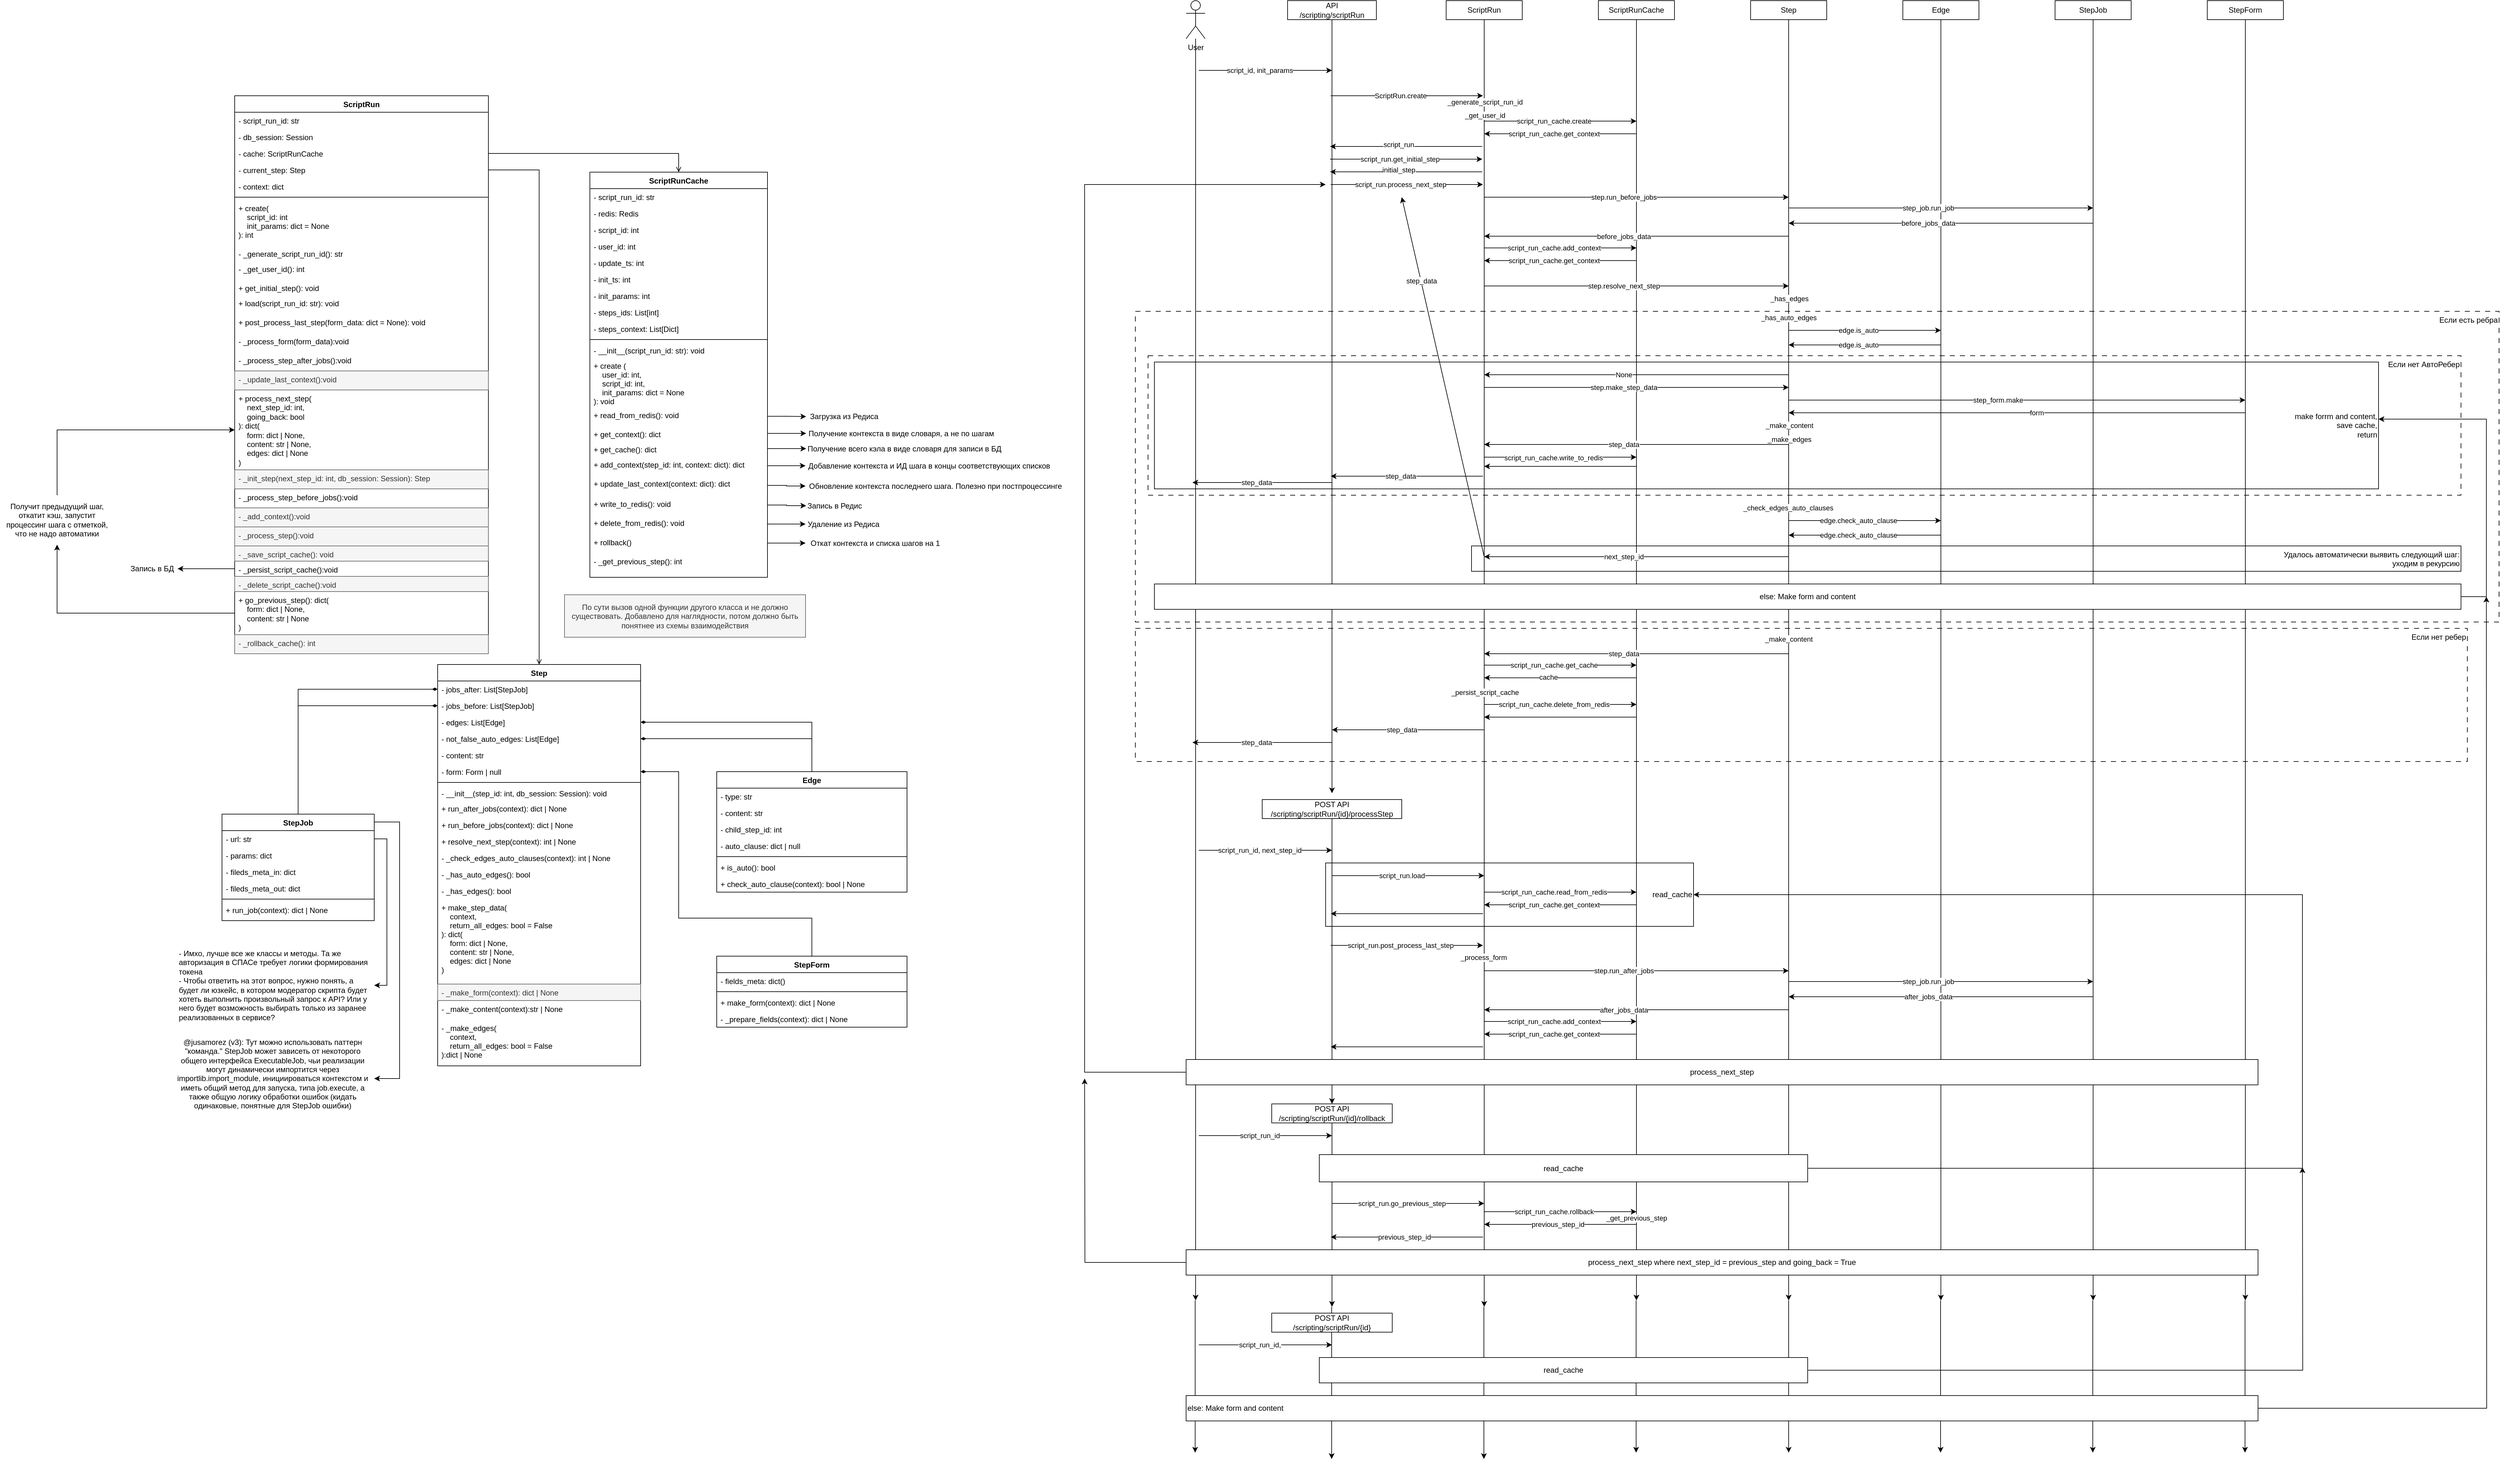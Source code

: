 <mxfile version="22.1.0" type="github">
  <diagram id="C5RBs43oDa-KdzZeNtuy" name="Page-1">
    <mxGraphModel dx="2195" dy="771" grid="1" gridSize="10" guides="1" tooltips="1" connect="1" arrows="1" fold="1" page="1" pageScale="1" pageWidth="827" pageHeight="1169" math="0" shadow="0">
      <root>
        <mxCell id="WIyWlLk6GJQsqaUBKTNV-0" />
        <mxCell id="WIyWlLk6GJQsqaUBKTNV-1" parent="WIyWlLk6GJQsqaUBKTNV-0" />
        <mxCell id="Ak-4ImiHKO8eSP6kHmCs-7" value="" style="endArrow=classic;html=1;rounded=0;" edge="1" parent="WIyWlLk6GJQsqaUBKTNV-1">
          <mxGeometry width="50" height="50" relative="1" as="geometry">
            <mxPoint x="1734.29" y="2060" as="sourcePoint" />
            <mxPoint x="1734.29" y="2300" as="targetPoint" />
          </mxGeometry>
        </mxCell>
        <mxCell id="Ak-4ImiHKO8eSP6kHmCs-9" value="" style="endArrow=classic;html=1;rounded=0;" edge="1" parent="WIyWlLk6GJQsqaUBKTNV-1">
          <mxGeometry width="50" height="50" relative="1" as="geometry">
            <mxPoint x="2189.5" y="2070" as="sourcePoint" />
            <mxPoint x="2189.5" y="2310" as="targetPoint" />
          </mxGeometry>
        </mxCell>
        <mxCell id="Ak-4ImiHKO8eSP6kHmCs-10" value="" style="endArrow=classic;html=1;rounded=0;" edge="1" parent="WIyWlLk6GJQsqaUBKTNV-1">
          <mxGeometry width="50" height="50" relative="1" as="geometry">
            <mxPoint x="2429.5" y="2060" as="sourcePoint" />
            <mxPoint x="2429.5" y="2300" as="targetPoint" />
          </mxGeometry>
        </mxCell>
        <mxCell id="Ak-4ImiHKO8eSP6kHmCs-11" value="" style="endArrow=classic;html=1;rounded=0;" edge="1" parent="WIyWlLk6GJQsqaUBKTNV-1">
          <mxGeometry width="50" height="50" relative="1" as="geometry">
            <mxPoint x="2670" y="2060" as="sourcePoint" />
            <mxPoint x="2670" y="2300" as="targetPoint" />
          </mxGeometry>
        </mxCell>
        <mxCell id="Ak-4ImiHKO8eSP6kHmCs-12" value="" style="endArrow=classic;html=1;rounded=0;" edge="1" parent="WIyWlLk6GJQsqaUBKTNV-1">
          <mxGeometry width="50" height="50" relative="1" as="geometry">
            <mxPoint x="2909.5" y="2060" as="sourcePoint" />
            <mxPoint x="2909.5" y="2300" as="targetPoint" />
          </mxGeometry>
        </mxCell>
        <mxCell id="Ak-4ImiHKO8eSP6kHmCs-13" value="" style="endArrow=classic;html=1;rounded=0;" edge="1" parent="WIyWlLk6GJQsqaUBKTNV-1">
          <mxGeometry width="50" height="50" relative="1" as="geometry">
            <mxPoint x="3149.5" y="2060" as="sourcePoint" />
            <mxPoint x="3149.5" y="2300" as="targetPoint" />
          </mxGeometry>
        </mxCell>
        <mxCell id="Ak-4ImiHKO8eSP6kHmCs-14" value="" style="endArrow=classic;html=1;rounded=0;" edge="1" parent="WIyWlLk6GJQsqaUBKTNV-1">
          <mxGeometry width="50" height="50" relative="1" as="geometry">
            <mxPoint x="3389.5" y="2060" as="sourcePoint" />
            <mxPoint x="3389.5" y="2300" as="targetPoint" />
          </mxGeometry>
        </mxCell>
        <mxCell id="Ak-4ImiHKO8eSP6kHmCs-8" value="" style="endArrow=classic;html=1;rounded=0;" edge="1" parent="WIyWlLk6GJQsqaUBKTNV-1">
          <mxGeometry width="50" height="50" relative="1" as="geometry">
            <mxPoint x="1949.5" y="2070" as="sourcePoint" />
            <mxPoint x="1949.5" y="2310" as="targetPoint" />
          </mxGeometry>
        </mxCell>
        <mxCell id="GniXiSgvPlTgCx58AMJc-325" value="read_cache" style="rounded=0;whiteSpace=wrap;html=1;align=right;" parent="WIyWlLk6GJQsqaUBKTNV-1" vertex="1">
          <mxGeometry x="1940" y="1370" width="580" height="100" as="geometry" />
        </mxCell>
        <mxCell id="GniXiSgvPlTgCx58AMJc-306" value="Если нет ребер" style="rounded=0;whiteSpace=wrap;html=1;verticalAlign=top;dashed=1;dashPattern=8 8;align=right;" parent="WIyWlLk6GJQsqaUBKTNV-1" vertex="1">
          <mxGeometry x="1640" y="1000" width="2100" height="210" as="geometry" />
        </mxCell>
        <mxCell id="GniXiSgvPlTgCx58AMJc-259" value="Если есть ребра" style="rounded=0;whiteSpace=wrap;html=1;verticalAlign=top;dashed=1;dashPattern=8 8;align=right;" parent="WIyWlLk6GJQsqaUBKTNV-1" vertex="1">
          <mxGeometry x="1640" y="500" width="2150" height="490" as="geometry" />
        </mxCell>
        <mxCell id="GniXiSgvPlTgCx58AMJc-268" value="Удалось автоматически выявить следующий шаг: &lt;br&gt;уходим в рекурсию" style="rounded=0;whiteSpace=wrap;html=1;align=right;verticalAlign=top;" parent="WIyWlLk6GJQsqaUBKTNV-1" vertex="1">
          <mxGeometry x="2170" y="870" width="1560" height="40" as="geometry" />
        </mxCell>
        <mxCell id="GniXiSgvPlTgCx58AMJc-257" value="Если нет АвтоРебер" style="rounded=0;whiteSpace=wrap;html=1;verticalAlign=top;dashed=1;dashPattern=8 8;align=right;" parent="WIyWlLk6GJQsqaUBKTNV-1" vertex="1">
          <mxGeometry x="1660" y="570" width="2070" height="220" as="geometry" />
        </mxCell>
        <mxCell id="GniXiSgvPlTgCx58AMJc-260" value="make forrm and content, &lt;br&gt;save cache, &lt;br&gt;return" style="rounded=0;whiteSpace=wrap;html=1;align=right;" parent="WIyWlLk6GJQsqaUBKTNV-1" vertex="1">
          <mxGeometry x="1670" y="580" width="1930" height="200" as="geometry" />
        </mxCell>
        <mxCell id="oMOU8abp3YVI7Rxpy9HV-313" style="edgeStyle=orthogonalEdgeStyle;rounded=0;orthogonalLoop=1;jettySize=auto;html=1;exitX=1;exitY=0.5;exitDx=0;exitDy=0;entryX=1;entryY=0.5;entryDx=0;entryDy=0;" parent="WIyWlLk6GJQsqaUBKTNV-1" edge="1">
          <mxGeometry relative="1" as="geometry">
            <Array as="points">
              <mxPoint x="1270" y="4340" />
              <mxPoint x="1270" y="3745" />
            </Array>
            <mxPoint x="-20" y="3745" as="targetPoint" />
          </mxGeometry>
        </mxCell>
        <mxCell id="yP3TNujs68GKWhurMsJ--0" value="ScriptRun" style="swimlane;fontStyle=1;align=center;verticalAlign=top;childLayout=stackLayout;horizontal=1;startSize=26;horizontalStack=0;resizeParent=1;resizeLast=0;collapsible=1;marginBottom=0;rounded=0;shadow=0;strokeWidth=1;" parent="WIyWlLk6GJQsqaUBKTNV-1" vertex="1">
          <mxGeometry x="220" y="160" width="400" height="880" as="geometry">
            <mxRectangle x="220" y="120" width="160" height="26" as="alternateBounds" />
          </mxGeometry>
        </mxCell>
        <mxCell id="yP3TNujs68GKWhurMsJ--1" value="- script_run_id: str" style="text;align=left;verticalAlign=top;spacingLeft=4;spacingRight=4;overflow=hidden;rotatable=0;points=[[0,0.5],[1,0.5]];portConstraint=eastwest;rounded=0;shadow=0;html=0;" parent="yP3TNujs68GKWhurMsJ--0" vertex="1">
          <mxGeometry y="26" width="400" height="26" as="geometry" />
        </mxCell>
        <mxCell id="NmQdZEa5i_YJXCQIF5mG-12" value="- db_session: Session" style="text;align=left;verticalAlign=top;spacingLeft=4;spacingRight=4;overflow=hidden;rotatable=0;points=[[0,0.5],[1,0.5]];portConstraint=eastwest;rounded=0;shadow=0;html=0;" parent="yP3TNujs68GKWhurMsJ--0" vertex="1">
          <mxGeometry y="52" width="400" height="26" as="geometry" />
        </mxCell>
        <mxCell id="yP3TNujs68GKWhurMsJ--2" value="- cache: ScriptRunCache" style="text;align=left;verticalAlign=top;spacingLeft=4;spacingRight=4;overflow=hidden;rotatable=0;points=[[0,0.5],[1,0.5]];portConstraint=eastwest;rounded=0;shadow=0;html=0;" parent="yP3TNujs68GKWhurMsJ--0" vertex="1">
          <mxGeometry y="78" width="400" height="26" as="geometry" />
        </mxCell>
        <mxCell id="yP3TNujs68GKWhurMsJ--3" value="- current_step: Step" style="text;align=left;verticalAlign=top;spacingLeft=4;spacingRight=4;overflow=hidden;rotatable=0;points=[[0,0.5],[1,0.5]];portConstraint=eastwest;rounded=0;shadow=0;html=0;" parent="yP3TNujs68GKWhurMsJ--0" vertex="1">
          <mxGeometry y="104" width="400" height="26" as="geometry" />
        </mxCell>
        <mxCell id="yP3TNujs68GKWhurMsJ--4" value="- context: dict" style="text;align=left;verticalAlign=top;spacingLeft=4;spacingRight=4;overflow=hidden;rotatable=0;points=[[0,0.5],[1,0.5]];portConstraint=eastwest;rounded=0;shadow=0;html=0;" parent="yP3TNujs68GKWhurMsJ--0" vertex="1">
          <mxGeometry y="130" width="400" height="26" as="geometry" />
        </mxCell>
        <mxCell id="yP3TNujs68GKWhurMsJ--5" value="" style="line;html=1;strokeWidth=1;align=left;verticalAlign=middle;spacingTop=-1;spacingLeft=3;spacingRight=3;rotatable=0;labelPosition=right;points=[];portConstraint=eastwest;" parent="yP3TNujs68GKWhurMsJ--0" vertex="1">
          <mxGeometry y="156" width="400" height="8" as="geometry" />
        </mxCell>
        <mxCell id="yP3TNujs68GKWhurMsJ--7" value="+ create(&#xa;    script_id: int&#xa;    init_params: dict = None&#xa;): int" style="text;align=left;verticalAlign=top;spacingLeft=4;spacingRight=4;overflow=hidden;rotatable=0;points=[[0,0.5],[1,0.5]];portConstraint=eastwest;" parent="yP3TNujs68GKWhurMsJ--0" vertex="1">
          <mxGeometry y="164" width="400" height="72" as="geometry" />
        </mxCell>
        <mxCell id="yP3TNujs68GKWhurMsJ--8" value="- _generate_script_run_id(): str" style="text;align=left;verticalAlign=top;spacingLeft=4;spacingRight=4;overflow=hidden;rotatable=0;points=[[0,0.5],[1,0.5]];portConstraint=eastwest;" parent="yP3TNujs68GKWhurMsJ--0" vertex="1">
          <mxGeometry y="236" width="400" height="24" as="geometry" />
        </mxCell>
        <mxCell id="yP3TNujs68GKWhurMsJ--23" value="- _get_user_id(): int" style="text;strokeColor=none;fillColor=none;align=left;verticalAlign=top;spacingLeft=4;spacingRight=4;overflow=hidden;rotatable=0;points=[[0,0.5],[1,0.5]];portConstraint=eastwest;whiteSpace=wrap;html=1;" parent="yP3TNujs68GKWhurMsJ--0" vertex="1">
          <mxGeometry y="260" width="400" height="30" as="geometry" />
        </mxCell>
        <mxCell id="yP3TNujs68GKWhurMsJ--9" value="+ get_initial_step(): void" style="text;align=left;verticalAlign=top;spacingLeft=4;spacingRight=4;overflow=hidden;rotatable=0;points=[[0,0.5],[1,0.5]];portConstraint=eastwest;" parent="yP3TNujs68GKWhurMsJ--0" vertex="1">
          <mxGeometry y="290" width="400" height="24" as="geometry" />
        </mxCell>
        <mxCell id="yP3TNujs68GKWhurMsJ--69" value="+ load(script_run_id: str): void" style="text;strokeColor=none;fillColor=none;align=left;verticalAlign=top;spacingLeft=4;spacingRight=4;overflow=hidden;rotatable=0;points=[[0,0.5],[1,0.5]];portConstraint=eastwest;whiteSpace=wrap;html=1;" parent="yP3TNujs68GKWhurMsJ--0" vertex="1">
          <mxGeometry y="314" width="400" height="30" as="geometry" />
        </mxCell>
        <mxCell id="yP3TNujs68GKWhurMsJ--24" value="+ post_process_last_step(form_data: dict = None): void" style="text;strokeColor=none;fillColor=none;align=left;verticalAlign=top;spacingLeft=4;spacingRight=4;overflow=hidden;rotatable=0;points=[[0,0.5],[1,0.5]];portConstraint=eastwest;whiteSpace=wrap;html=1;" parent="yP3TNujs68GKWhurMsJ--0" vertex="1">
          <mxGeometry y="344" width="400" height="30" as="geometry" />
        </mxCell>
        <mxCell id="yP3TNujs68GKWhurMsJ--11" value="- _process_form(form_data):void" style="text;align=left;verticalAlign=top;spacingLeft=4;spacingRight=4;overflow=hidden;rotatable=0;points=[[0,0.5],[1,0.5]];portConstraint=eastwest;" parent="yP3TNujs68GKWhurMsJ--0" vertex="1">
          <mxGeometry y="374" width="400" height="30" as="geometry" />
        </mxCell>
        <mxCell id="yP3TNujs68GKWhurMsJ--12" value="- _process_step_after_jobs():void" style="text;align=left;verticalAlign=top;spacingLeft=4;spacingRight=4;overflow=hidden;rotatable=0;points=[[0,0.5],[1,0.5]];portConstraint=eastwest;" parent="yP3TNujs68GKWhurMsJ--0" vertex="1">
          <mxGeometry y="404" width="400" height="30" as="geometry" />
        </mxCell>
        <mxCell id="yP3TNujs68GKWhurMsJ--126" value="- _update_last_context():void" style="text;align=left;verticalAlign=top;spacingLeft=4;spacingRight=4;overflow=hidden;rotatable=0;points=[[0,0.5],[1,0.5]];portConstraint=eastwest;fillColor=#f5f5f5;fontColor=#333333;strokeColor=#666666;" parent="yP3TNujs68GKWhurMsJ--0" vertex="1">
          <mxGeometry y="434" width="400" height="30" as="geometry" />
        </mxCell>
        <mxCell id="yP3TNujs68GKWhurMsJ--25" value="+ process_next_step(&lt;br&gt;&amp;nbsp; &amp;nbsp; next_step_id: int, &lt;br&gt;&amp;nbsp; &amp;nbsp; going_back: bool&lt;br&gt;): dict(&lt;br&gt;&amp;nbsp; &amp;nbsp; form: dict | None,&lt;br style=&quot;border-color: var(--border-color); padding: 0px; margin: 0px;&quot;&gt;&lt;span style=&quot;&quot;&gt;&amp;nbsp; &amp;nbsp; content: str | None,&lt;br&gt;&lt;/span&gt;&amp;nbsp; &amp;nbsp; edges: dict | None&lt;br&gt;)" style="text;strokeColor=none;fillColor=none;align=left;verticalAlign=top;spacingLeft=4;spacingRight=4;overflow=hidden;rotatable=0;points=[[0,0.5],[1,0.5]];portConstraint=eastwest;whiteSpace=wrap;html=1;" parent="yP3TNujs68GKWhurMsJ--0" vertex="1">
          <mxGeometry y="464" width="400" height="126" as="geometry" />
        </mxCell>
        <mxCell id="yP3TNujs68GKWhurMsJ--13" value="- _init_step(next_step_id: int, db_session: Session): Step" style="text;align=left;verticalAlign=top;spacingLeft=4;spacingRight=4;overflow=hidden;rotatable=0;points=[[0,0.5],[1,0.5]];portConstraint=eastwest;fillColor=#f5f5f5;fontColor=#333333;strokeColor=#666666;" parent="yP3TNujs68GKWhurMsJ--0" vertex="1">
          <mxGeometry y="590" width="400" height="30" as="geometry" />
        </mxCell>
        <mxCell id="yP3TNujs68GKWhurMsJ--14" value="- _process_step_before_jobs():void" style="text;align=left;verticalAlign=top;spacingLeft=4;spacingRight=4;overflow=hidden;rotatable=0;points=[[0,0.5],[1,0.5]];portConstraint=eastwest;" parent="yP3TNujs68GKWhurMsJ--0" vertex="1">
          <mxGeometry y="620" width="400" height="30" as="geometry" />
        </mxCell>
        <mxCell id="yP3TNujs68GKWhurMsJ--127" value="- _add_context():void" style="text;align=left;verticalAlign=top;spacingLeft=4;spacingRight=4;overflow=hidden;rotatable=0;points=[[0,0.5],[1,0.5]];portConstraint=eastwest;fillColor=#f5f5f5;fontColor=#333333;strokeColor=#666666;" parent="yP3TNujs68GKWhurMsJ--0" vertex="1">
          <mxGeometry y="650" width="400" height="30" as="geometry" />
        </mxCell>
        <mxCell id="yP3TNujs68GKWhurMsJ--71" value="- _process_step():void" style="text;align=left;verticalAlign=top;spacingLeft=4;spacingRight=4;overflow=hidden;rotatable=0;points=[[0,0.5],[1,0.5]];portConstraint=eastwest;fillColor=#f5f5f5;fontColor=#333333;strokeColor=#666666;" parent="yP3TNujs68GKWhurMsJ--0" vertex="1">
          <mxGeometry y="680" width="400" height="30" as="geometry" />
        </mxCell>
        <mxCell id="yP3TNujs68GKWhurMsJ--19" value="- _save_script_cache(): void" style="text;align=left;verticalAlign=top;spacingLeft=4;spacingRight=4;overflow=hidden;rotatable=0;points=[[0,0.5],[1,0.5]];portConstraint=eastwest;fillColor=#f5f5f5;fontColor=#333333;strokeColor=#666666;" parent="yP3TNujs68GKWhurMsJ--0" vertex="1">
          <mxGeometry y="710" width="400" height="24" as="geometry" />
        </mxCell>
        <mxCell id="yP3TNujs68GKWhurMsJ--20" value="- _persist_script_cache():void" style="text;align=left;verticalAlign=top;spacingLeft=4;spacingRight=4;overflow=hidden;rotatable=0;points=[[0,0.5],[1,0.5]];portConstraint=eastwest;" parent="yP3TNujs68GKWhurMsJ--0" vertex="1">
          <mxGeometry y="734" width="400" height="24" as="geometry" />
        </mxCell>
        <mxCell id="yP3TNujs68GKWhurMsJ--21" value="- _delete_script_cache():void" style="text;align=left;verticalAlign=top;spacingLeft=4;spacingRight=4;overflow=hidden;rotatable=0;points=[[0,0.5],[1,0.5]];portConstraint=eastwest;fillColor=#f5f5f5;fontColor=#333333;strokeColor=#666666;" parent="yP3TNujs68GKWhurMsJ--0" vertex="1">
          <mxGeometry y="758" width="400" height="24" as="geometry" />
        </mxCell>
        <mxCell id="yP3TNujs68GKWhurMsJ--68" value="+ go_previous_step(): dict(&lt;br style=&quot;border-color: var(--border-color);&quot;&gt;&amp;nbsp; &amp;nbsp; form: dict | None,&lt;br style=&quot;border-color: var(--border-color); padding: 0px; margin: 0px;&quot;&gt;&amp;nbsp; &amp;nbsp; content: str | None&lt;br style=&quot;border-color: var(--border-color);&quot;&gt;)" style="text;strokeColor=none;fillColor=none;align=left;verticalAlign=top;spacingLeft=4;spacingRight=4;overflow=hidden;rotatable=0;points=[[0,0.5],[1,0.5]];portConstraint=eastwest;whiteSpace=wrap;html=1;" parent="yP3TNujs68GKWhurMsJ--0" vertex="1">
          <mxGeometry y="782" width="400" height="68" as="geometry" />
        </mxCell>
        <mxCell id="yP3TNujs68GKWhurMsJ--22" value="- _rollback_cache(): int" style="text;strokeColor=#666666;fillColor=#f5f5f5;align=left;verticalAlign=top;spacingLeft=4;spacingRight=4;overflow=hidden;rotatable=0;points=[[0,0.5],[1,0.5]];portConstraint=eastwest;whiteSpace=wrap;html=1;fontColor=#333333;" parent="yP3TNujs68GKWhurMsJ--0" vertex="1">
          <mxGeometry y="850" width="400" height="30" as="geometry" />
        </mxCell>
        <mxCell id="yP3TNujs68GKWhurMsJ--45" value="Step" style="swimlane;fontStyle=1;align=center;verticalAlign=top;childLayout=stackLayout;horizontal=1;startSize=26;horizontalStack=0;resizeParent=1;resizeLast=0;collapsible=1;marginBottom=0;rounded=0;shadow=0;strokeWidth=1;" parent="WIyWlLk6GJQsqaUBKTNV-1" vertex="1">
          <mxGeometry x="540" y="1057" width="320" height="633" as="geometry">
            <mxRectangle x="220" y="120" width="160" height="26" as="alternateBounds" />
          </mxGeometry>
        </mxCell>
        <mxCell id="yP3TNujs68GKWhurMsJ--46" value="- jobs_after: List[StepJob]" style="text;align=left;verticalAlign=top;spacingLeft=4;spacingRight=4;overflow=hidden;rotatable=0;points=[[0,0.5],[1,0.5]];portConstraint=eastwest;rounded=0;shadow=0;html=0;" parent="yP3TNujs68GKWhurMsJ--45" vertex="1">
          <mxGeometry y="26" width="320" height="26" as="geometry" />
        </mxCell>
        <mxCell id="yP3TNujs68GKWhurMsJ--47" value="- jobs_before: List[StepJob]" style="text;align=left;verticalAlign=top;spacingLeft=4;spacingRight=4;overflow=hidden;rotatable=0;points=[[0,0.5],[1,0.5]];portConstraint=eastwest;rounded=0;shadow=0;html=0;" parent="yP3TNujs68GKWhurMsJ--45" vertex="1">
          <mxGeometry y="52" width="320" height="26" as="geometry" />
        </mxCell>
        <mxCell id="yP3TNujs68GKWhurMsJ--48" value="- edges: List[Edge]" style="text;align=left;verticalAlign=top;spacingLeft=4;spacingRight=4;overflow=hidden;rotatable=0;points=[[0,0.5],[1,0.5]];portConstraint=eastwest;rounded=0;shadow=0;html=0;" parent="yP3TNujs68GKWhurMsJ--45" vertex="1">
          <mxGeometry y="78" width="320" height="26" as="geometry" />
        </mxCell>
        <mxCell id="yP3TNujs68GKWhurMsJ--49" value="- not_false_auto_edges: List[Edge]" style="text;align=left;verticalAlign=top;spacingLeft=4;spacingRight=4;overflow=hidden;rotatable=0;points=[[0,0.5],[1,0.5]];portConstraint=eastwest;rounded=0;shadow=0;html=0;" parent="yP3TNujs68GKWhurMsJ--45" vertex="1">
          <mxGeometry y="104" width="320" height="26" as="geometry" />
        </mxCell>
        <mxCell id="yP3TNujs68GKWhurMsJ--50" value="- content: str" style="text;align=left;verticalAlign=top;spacingLeft=4;spacingRight=4;overflow=hidden;rotatable=0;points=[[0,0.5],[1,0.5]];portConstraint=eastwest;rounded=0;shadow=0;html=0;" parent="yP3TNujs68GKWhurMsJ--45" vertex="1">
          <mxGeometry y="130" width="320" height="26" as="geometry" />
        </mxCell>
        <mxCell id="yP3TNujs68GKWhurMsJ--51" value="- form: Form | null" style="text;align=left;verticalAlign=top;spacingLeft=4;spacingRight=4;overflow=hidden;rotatable=0;points=[[0,0.5],[1,0.5]];portConstraint=eastwest;rounded=0;shadow=0;html=0;" parent="yP3TNujs68GKWhurMsJ--45" vertex="1">
          <mxGeometry y="156" width="320" height="26" as="geometry" />
        </mxCell>
        <mxCell id="yP3TNujs68GKWhurMsJ--52" value="" style="line;html=1;strokeWidth=1;align=left;verticalAlign=middle;spacingTop=-1;spacingLeft=3;spacingRight=3;rotatable=0;labelPosition=right;points=[];portConstraint=eastwest;" parent="yP3TNujs68GKWhurMsJ--45" vertex="1">
          <mxGeometry y="182" width="320" height="8" as="geometry" />
        </mxCell>
        <mxCell id="yP3TNujs68GKWhurMsJ--53" value="- __init__(step_id: int, db_session: Session): void" style="text;align=left;verticalAlign=top;spacingLeft=4;spacingRight=4;overflow=hidden;rotatable=0;points=[[0,0.5],[1,0.5]];portConstraint=eastwest;" parent="yP3TNujs68GKWhurMsJ--45" vertex="1">
          <mxGeometry y="190" width="320" height="24" as="geometry" />
        </mxCell>
        <mxCell id="yP3TNujs68GKWhurMsJ--54" value="+ run_after_jobs(context): dict | None" style="text;align=left;verticalAlign=top;spacingLeft=4;spacingRight=4;overflow=hidden;rotatable=0;points=[[0,0.5],[1,0.5]];portConstraint=eastwest;rounded=0;shadow=0;html=0;" parent="yP3TNujs68GKWhurMsJ--45" vertex="1">
          <mxGeometry y="214" width="320" height="26" as="geometry" />
        </mxCell>
        <mxCell id="yP3TNujs68GKWhurMsJ--55" value="+ run_before_jobs(context): dict | None" style="text;align=left;verticalAlign=top;spacingLeft=4;spacingRight=4;overflow=hidden;rotatable=0;points=[[0,0.5],[1,0.5]];portConstraint=eastwest;rounded=0;shadow=0;html=0;" parent="yP3TNujs68GKWhurMsJ--45" vertex="1">
          <mxGeometry y="240" width="320" height="26" as="geometry" />
        </mxCell>
        <mxCell id="NmQdZEa5i_YJXCQIF5mG-5" value="+ resolve_next_step(context): int | None" style="text;align=left;verticalAlign=top;spacingLeft=4;spacingRight=4;overflow=hidden;rotatable=0;points=[[0,0.5],[1,0.5]];portConstraint=eastwest;rounded=0;shadow=0;html=0;" parent="yP3TNujs68GKWhurMsJ--45" vertex="1">
          <mxGeometry y="266" width="320" height="26" as="geometry" />
        </mxCell>
        <mxCell id="yP3TNujs68GKWhurMsJ--130" value="- _check_edges_auto_clauses(context): int | None" style="text;align=left;verticalAlign=top;spacingLeft=4;spacingRight=4;overflow=hidden;rotatable=0;points=[[0,0.5],[1,0.5]];portConstraint=eastwest;rounded=0;shadow=0;html=0;" parent="yP3TNujs68GKWhurMsJ--45" vertex="1">
          <mxGeometry y="292" width="320" height="26" as="geometry" />
        </mxCell>
        <mxCell id="yP3TNujs68GKWhurMsJ--58" value="- _has_auto_edges(): bool" style="text;align=left;verticalAlign=top;spacingLeft=4;spacingRight=4;overflow=hidden;rotatable=0;points=[[0,0.5],[1,0.5]];portConstraint=eastwest;rounded=0;shadow=0;html=0;" parent="yP3TNujs68GKWhurMsJ--45" vertex="1">
          <mxGeometry y="318" width="320" height="26" as="geometry" />
        </mxCell>
        <mxCell id="yP3TNujs68GKWhurMsJ--57" value="- _has_edges(): bool" style="text;align=left;verticalAlign=top;spacingLeft=4;spacingRight=4;overflow=hidden;rotatable=0;points=[[0,0.5],[1,0.5]];portConstraint=eastwest;rounded=0;shadow=0;html=0;" parent="yP3TNujs68GKWhurMsJ--45" vertex="1">
          <mxGeometry y="344" width="320" height="26" as="geometry" />
        </mxCell>
        <mxCell id="yP3TNujs68GKWhurMsJ--56" value="+ make_step_data(&#xa;    context, &#xa;    return_all_edges: bool = False&#xa;): dict(&#xa;    form: dict | None, &#xa;    content: str | None,&#xa;    edges: dict | None&#xa;)" style="text;align=left;verticalAlign=top;spacingLeft=4;spacingRight=4;overflow=hidden;rotatable=0;points=[[0,0.5],[1,0.5]];portConstraint=eastwest;rounded=0;shadow=0;html=0;" parent="yP3TNujs68GKWhurMsJ--45" vertex="1">
          <mxGeometry y="370" width="320" height="134" as="geometry" />
        </mxCell>
        <mxCell id="yP3TNujs68GKWhurMsJ--70" value="- _make_form(context): dict | None" style="text;align=left;verticalAlign=top;spacingLeft=4;spacingRight=4;overflow=hidden;rotatable=0;points=[[0,0.5],[1,0.5]];portConstraint=eastwest;rounded=0;shadow=0;html=0;fillColor=#f5f5f5;strokeColor=#666666;fontColor=#333333;" parent="yP3TNujs68GKWhurMsJ--45" vertex="1">
          <mxGeometry y="504" width="320" height="26" as="geometry" />
        </mxCell>
        <mxCell id="yP3TNujs68GKWhurMsJ--61" value="- _make_content(context):str | None" style="text;align=left;verticalAlign=top;spacingLeft=4;spacingRight=4;overflow=hidden;rotatable=0;points=[[0,0.5],[1,0.5]];portConstraint=eastwest;" parent="yP3TNujs68GKWhurMsJ--45" vertex="1">
          <mxGeometry y="530" width="320" height="30" as="geometry" />
        </mxCell>
        <mxCell id="NmQdZEa5i_YJXCQIF5mG-10" value="- _make_edges(&#xa;    context, &#xa;    return_all_edges: bool = False&#xa;):dict | None" style="text;align=left;verticalAlign=top;spacingLeft=4;spacingRight=4;overflow=hidden;rotatable=0;points=[[0,0.5],[1,0.5]];portConstraint=eastwest;" parent="yP3TNujs68GKWhurMsJ--45" vertex="1">
          <mxGeometry y="560" width="320" height="72" as="geometry" />
        </mxCell>
        <mxCell id="yP3TNujs68GKWhurMsJ--117" style="edgeStyle=orthogonalEdgeStyle;rounded=0;orthogonalLoop=1;jettySize=auto;html=1;exitX=0.5;exitY=0;exitDx=0;exitDy=0;entryX=1;entryY=0.5;entryDx=0;entryDy=0;endArrow=diamondThin;endFill=1;" parent="WIyWlLk6GJQsqaUBKTNV-1" source="yP3TNujs68GKWhurMsJ--63" target="yP3TNujs68GKWhurMsJ--51" edge="1">
          <mxGeometry relative="1" as="geometry">
            <Array as="points">
              <mxPoint x="1130" y="1457" />
              <mxPoint x="920" y="1457" />
              <mxPoint x="920" y="1226" />
            </Array>
          </mxGeometry>
        </mxCell>
        <mxCell id="yP3TNujs68GKWhurMsJ--63" value="StepForm" style="swimlane;fontStyle=1;align=center;verticalAlign=top;childLayout=stackLayout;horizontal=1;startSize=26;horizontalStack=0;resizeParent=1;resizeLast=0;collapsible=1;marginBottom=0;rounded=0;shadow=0;strokeWidth=1;" parent="WIyWlLk6GJQsqaUBKTNV-1" vertex="1">
          <mxGeometry x="980" y="1517" width="300" height="112" as="geometry">
            <mxRectangle x="220" y="120" width="160" height="26" as="alternateBounds" />
          </mxGeometry>
        </mxCell>
        <mxCell id="yP3TNujs68GKWhurMsJ--64" value="- fields_meta: dict()" style="text;align=left;verticalAlign=top;spacingLeft=4;spacingRight=4;overflow=hidden;rotatable=0;points=[[0,0.5],[1,0.5]];portConstraint=eastwest;rounded=0;shadow=0;html=0;" parent="yP3TNujs68GKWhurMsJ--63" vertex="1">
          <mxGeometry y="26" width="300" height="26" as="geometry" />
        </mxCell>
        <mxCell id="yP3TNujs68GKWhurMsJ--65" value="" style="line;html=1;strokeWidth=1;align=left;verticalAlign=middle;spacingTop=-1;spacingLeft=3;spacingRight=3;rotatable=0;labelPosition=right;points=[];portConstraint=eastwest;" parent="yP3TNujs68GKWhurMsJ--63" vertex="1">
          <mxGeometry y="52" width="300" height="8" as="geometry" />
        </mxCell>
        <mxCell id="yP3TNujs68GKWhurMsJ--66" value="+ make_form(context): dict | None" style="text;align=left;verticalAlign=top;spacingLeft=4;spacingRight=4;overflow=hidden;rotatable=0;points=[[0,0.5],[1,0.5]];portConstraint=eastwest;rounded=0;shadow=0;html=0;" parent="yP3TNujs68GKWhurMsJ--63" vertex="1">
          <mxGeometry y="60" width="300" height="26" as="geometry" />
        </mxCell>
        <mxCell id="yP3TNujs68GKWhurMsJ--67" value="- _prepare_fields(context): dict | None" style="text;align=left;verticalAlign=top;spacingLeft=4;spacingRight=4;overflow=hidden;rotatable=0;points=[[0,0.5],[1,0.5]];portConstraint=eastwest;rounded=0;shadow=0;html=0;" parent="yP3TNujs68GKWhurMsJ--63" vertex="1">
          <mxGeometry y="86" width="300" height="26" as="geometry" />
        </mxCell>
        <mxCell id="yP3TNujs68GKWhurMsJ--73" value="ScriptRunCache" style="swimlane;fontStyle=1;align=center;verticalAlign=top;childLayout=stackLayout;horizontal=1;startSize=26;horizontalStack=0;resizeParent=1;resizeLast=0;collapsible=1;marginBottom=0;rounded=0;shadow=0;strokeWidth=1;" parent="WIyWlLk6GJQsqaUBKTNV-1" vertex="1">
          <mxGeometry x="780" y="280.5" width="280" height="639" as="geometry">
            <mxRectangle x="220" y="120" width="160" height="26" as="alternateBounds" />
          </mxGeometry>
        </mxCell>
        <mxCell id="yP3TNujs68GKWhurMsJ--74" value="- script_run_id: str" style="text;align=left;verticalAlign=top;spacingLeft=4;spacingRight=4;overflow=hidden;rotatable=0;points=[[0,0.5],[1,0.5]];portConstraint=eastwest;rounded=0;shadow=0;html=0;" parent="yP3TNujs68GKWhurMsJ--73" vertex="1">
          <mxGeometry y="26" width="280" height="26" as="geometry" />
        </mxCell>
        <mxCell id="yP3TNujs68GKWhurMsJ--75" value="- redis: Redis" style="text;align=left;verticalAlign=top;spacingLeft=4;spacingRight=4;overflow=hidden;rotatable=0;points=[[0,0.5],[1,0.5]];portConstraint=eastwest;rounded=0;shadow=0;html=0;" parent="yP3TNujs68GKWhurMsJ--73" vertex="1">
          <mxGeometry y="52" width="280" height="26" as="geometry" />
        </mxCell>
        <mxCell id="yP3TNujs68GKWhurMsJ--76" value="- script_id: int" style="text;align=left;verticalAlign=top;spacingLeft=4;spacingRight=4;overflow=hidden;rotatable=0;points=[[0,0.5],[1,0.5]];portConstraint=eastwest;rounded=0;shadow=0;html=0;" parent="yP3TNujs68GKWhurMsJ--73" vertex="1">
          <mxGeometry y="78" width="280" height="26" as="geometry" />
        </mxCell>
        <mxCell id="yP3TNujs68GKWhurMsJ--77" value="- user_id: int" style="text;align=left;verticalAlign=top;spacingLeft=4;spacingRight=4;overflow=hidden;rotatable=0;points=[[0,0.5],[1,0.5]];portConstraint=eastwest;rounded=0;shadow=0;html=0;" parent="yP3TNujs68GKWhurMsJ--73" vertex="1">
          <mxGeometry y="104" width="280" height="26" as="geometry" />
        </mxCell>
        <mxCell id="yP3TNujs68GKWhurMsJ--78" value="- update_ts: int" style="text;align=left;verticalAlign=top;spacingLeft=4;spacingRight=4;overflow=hidden;rotatable=0;points=[[0,0.5],[1,0.5]];portConstraint=eastwest;rounded=0;shadow=0;html=0;" parent="yP3TNujs68GKWhurMsJ--73" vertex="1">
          <mxGeometry y="130" width="280" height="26" as="geometry" />
        </mxCell>
        <mxCell id="yP3TNujs68GKWhurMsJ--79" value="- init_ts: int" style="text;align=left;verticalAlign=top;spacingLeft=4;spacingRight=4;overflow=hidden;rotatable=0;points=[[0,0.5],[1,0.5]];portConstraint=eastwest;rounded=0;shadow=0;html=0;" parent="yP3TNujs68GKWhurMsJ--73" vertex="1">
          <mxGeometry y="156" width="280" height="26" as="geometry" />
        </mxCell>
        <mxCell id="yP3TNujs68GKWhurMsJ--80" value="- init_params: int" style="text;align=left;verticalAlign=top;spacingLeft=4;spacingRight=4;overflow=hidden;rotatable=0;points=[[0,0.5],[1,0.5]];portConstraint=eastwest;rounded=0;shadow=0;html=0;" parent="yP3TNujs68GKWhurMsJ--73" vertex="1">
          <mxGeometry y="182" width="280" height="26" as="geometry" />
        </mxCell>
        <mxCell id="yP3TNujs68GKWhurMsJ--81" value="- steps_ids: List[int]" style="text;align=left;verticalAlign=top;spacingLeft=4;spacingRight=4;overflow=hidden;rotatable=0;points=[[0,0.5],[1,0.5]];portConstraint=eastwest;rounded=0;shadow=0;html=0;" parent="yP3TNujs68GKWhurMsJ--73" vertex="1">
          <mxGeometry y="208" width="280" height="26" as="geometry" />
        </mxCell>
        <mxCell id="yP3TNujs68GKWhurMsJ--82" value="- steps_context: List[Dict]" style="text;align=left;verticalAlign=top;spacingLeft=4;spacingRight=4;overflow=hidden;rotatable=0;points=[[0,0.5],[1,0.5]];portConstraint=eastwest;rounded=0;shadow=0;html=0;" parent="yP3TNujs68GKWhurMsJ--73" vertex="1">
          <mxGeometry y="234" width="280" height="26" as="geometry" />
        </mxCell>
        <mxCell id="yP3TNujs68GKWhurMsJ--83" value="" style="line;html=1;strokeWidth=1;align=left;verticalAlign=middle;spacingTop=-1;spacingLeft=3;spacingRight=3;rotatable=0;labelPosition=right;points=[];portConstraint=eastwest;" parent="yP3TNujs68GKWhurMsJ--73" vertex="1">
          <mxGeometry y="260" width="280" height="8" as="geometry" />
        </mxCell>
        <mxCell id="yP3TNujs68GKWhurMsJ--84" value="- __init__(script_run_id: str): void" style="text;align=left;verticalAlign=top;spacingLeft=4;spacingRight=4;overflow=hidden;rotatable=0;points=[[0,0.5],[1,0.5]];portConstraint=eastwest;" parent="yP3TNujs68GKWhurMsJ--73" vertex="1">
          <mxGeometry y="268" width="280" height="24" as="geometry" />
        </mxCell>
        <mxCell id="yP3TNujs68GKWhurMsJ--85" value="+ create (&#xa;    user_id: int, &#xa;    script_id: int,&#xa;    init_params: dict = None&#xa;): void" style="text;align=left;verticalAlign=top;spacingLeft=4;spacingRight=4;overflow=hidden;rotatable=0;points=[[0,0.5],[1,0.5]];portConstraint=eastwest;" parent="yP3TNujs68GKWhurMsJ--73" vertex="1">
          <mxGeometry y="292" width="280" height="78" as="geometry" />
        </mxCell>
        <mxCell id="yP3TNujs68GKWhurMsJ--91" value="+ read_from_redis(): void" style="text;align=left;verticalAlign=top;spacingLeft=4;spacingRight=4;overflow=hidden;rotatable=0;points=[[0,0.5],[1,0.5]];portConstraint=eastwest;" parent="yP3TNujs68GKWhurMsJ--73" vertex="1">
          <mxGeometry y="370" width="280" height="30" as="geometry" />
        </mxCell>
        <mxCell id="yP3TNujs68GKWhurMsJ--86" value="+ get_context(): dict" style="text;align=left;verticalAlign=top;spacingLeft=4;spacingRight=4;overflow=hidden;rotatable=0;points=[[0,0.5],[1,0.5]];portConstraint=eastwest;" parent="yP3TNujs68GKWhurMsJ--73" vertex="1">
          <mxGeometry y="400" width="280" height="24" as="geometry" />
        </mxCell>
        <mxCell id="yP3TNujs68GKWhurMsJ--129" value="+ get_cache(): dict" style="text;align=left;verticalAlign=top;spacingLeft=4;spacingRight=4;overflow=hidden;rotatable=0;points=[[0,0.5],[1,0.5]];portConstraint=eastwest;" parent="yP3TNujs68GKWhurMsJ--73" vertex="1">
          <mxGeometry y="424" width="280" height="24" as="geometry" />
        </mxCell>
        <mxCell id="yP3TNujs68GKWhurMsJ--89" value="+ add_context(step_id: int, context: dict): dict" style="text;align=left;verticalAlign=top;spacingLeft=4;spacingRight=4;overflow=hidden;rotatable=0;points=[[0,0.5],[1,0.5]];portConstraint=eastwest;" parent="yP3TNujs68GKWhurMsJ--73" vertex="1">
          <mxGeometry y="448" width="280" height="30" as="geometry" />
        </mxCell>
        <mxCell id="yP3TNujs68GKWhurMsJ--88" value="+ update_last_context(context: dict): dict" style="text;align=left;verticalAlign=top;spacingLeft=4;spacingRight=4;overflow=hidden;rotatable=0;points=[[0,0.5],[1,0.5]];portConstraint=eastwest;" parent="yP3TNujs68GKWhurMsJ--73" vertex="1">
          <mxGeometry y="478" width="280" height="32" as="geometry" />
        </mxCell>
        <mxCell id="yP3TNujs68GKWhurMsJ--90" value="+ write_to_redis(): void" style="text;align=left;verticalAlign=top;spacingLeft=4;spacingRight=4;overflow=hidden;rotatable=0;points=[[0,0.5],[1,0.5]];portConstraint=eastwest;" parent="yP3TNujs68GKWhurMsJ--73" vertex="1">
          <mxGeometry y="510" width="280" height="30" as="geometry" />
        </mxCell>
        <mxCell id="yP3TNujs68GKWhurMsJ--92" value="+ delete_from_redis(): void" style="text;align=left;verticalAlign=top;spacingLeft=4;spacingRight=4;overflow=hidden;rotatable=0;points=[[0,0.5],[1,0.5]];portConstraint=eastwest;" parent="yP3TNujs68GKWhurMsJ--73" vertex="1">
          <mxGeometry y="540" width="280" height="30" as="geometry" />
        </mxCell>
        <mxCell id="yP3TNujs68GKWhurMsJ--94" value="+ rollback()" style="text;strokeColor=none;fillColor=none;align=left;verticalAlign=top;spacingLeft=4;spacingRight=4;overflow=hidden;rotatable=0;points=[[0,0.5],[1,0.5]];portConstraint=eastwest;whiteSpace=wrap;html=1;" parent="yP3TNujs68GKWhurMsJ--73" vertex="1">
          <mxGeometry y="570" width="280" height="30" as="geometry" />
        </mxCell>
        <mxCell id="yP3TNujs68GKWhurMsJ--93" value="- _get_previous_step(): int" style="text;strokeColor=none;fillColor=none;align=left;verticalAlign=top;spacingLeft=4;spacingRight=4;overflow=hidden;rotatable=0;points=[[0,0.5],[1,0.5]];portConstraint=eastwest;whiteSpace=wrap;html=1;" parent="yP3TNujs68GKWhurMsJ--73" vertex="1">
          <mxGeometry y="600" width="280" height="30" as="geometry" />
        </mxCell>
        <mxCell id="yP3TNujs68GKWhurMsJ--95" value="По сути вызов одной функции другого класса и не должно существовать. Добавлено для наглядности, потом должно быть понятнее из схемы взаимодействия" style="text;html=1;strokeColor=#666666;fillColor=#f5f5f5;align=center;verticalAlign=middle;whiteSpace=wrap;rounded=0;fontColor=#333333;" parent="WIyWlLk6GJQsqaUBKTNV-1" vertex="1">
          <mxGeometry x="740" y="947" width="380" height="67" as="geometry" />
        </mxCell>
        <mxCell id="yP3TNujs68GKWhurMsJ--118" style="edgeStyle=orthogonalEdgeStyle;rounded=0;orthogonalLoop=1;jettySize=auto;html=1;exitX=0.5;exitY=0;exitDx=0;exitDy=0;entryX=1;entryY=0.5;entryDx=0;entryDy=0;endArrow=diamondThin;endFill=1;" parent="WIyWlLk6GJQsqaUBKTNV-1" source="yP3TNujs68GKWhurMsJ--96" target="yP3TNujs68GKWhurMsJ--48" edge="1">
          <mxGeometry relative="1" as="geometry" />
        </mxCell>
        <mxCell id="yP3TNujs68GKWhurMsJ--119" style="edgeStyle=orthogonalEdgeStyle;rounded=0;orthogonalLoop=1;jettySize=auto;html=1;exitX=0.5;exitY=0;exitDx=0;exitDy=0;entryX=1;entryY=0.5;entryDx=0;entryDy=0;endArrow=diamondThin;endFill=1;" parent="WIyWlLk6GJQsqaUBKTNV-1" source="yP3TNujs68GKWhurMsJ--96" target="yP3TNujs68GKWhurMsJ--49" edge="1">
          <mxGeometry relative="1" as="geometry" />
        </mxCell>
        <mxCell id="yP3TNujs68GKWhurMsJ--96" value="Edge" style="swimlane;fontStyle=1;align=center;verticalAlign=top;childLayout=stackLayout;horizontal=1;startSize=26;horizontalStack=0;resizeParent=1;resizeLast=0;collapsible=1;marginBottom=0;rounded=0;shadow=0;strokeWidth=1;" parent="WIyWlLk6GJQsqaUBKTNV-1" vertex="1">
          <mxGeometry x="980" y="1226" width="300" height="190" as="geometry">
            <mxRectangle x="220" y="120" width="160" height="26" as="alternateBounds" />
          </mxGeometry>
        </mxCell>
        <mxCell id="yP3TNujs68GKWhurMsJ--97" value="- type: str" style="text;align=left;verticalAlign=top;spacingLeft=4;spacingRight=4;overflow=hidden;rotatable=0;points=[[0,0.5],[1,0.5]];portConstraint=eastwest;rounded=0;shadow=0;html=0;" parent="yP3TNujs68GKWhurMsJ--96" vertex="1">
          <mxGeometry y="26" width="300" height="26" as="geometry" />
        </mxCell>
        <mxCell id="yP3TNujs68GKWhurMsJ--98" value="- content: str" style="text;align=left;verticalAlign=top;spacingLeft=4;spacingRight=4;overflow=hidden;rotatable=0;points=[[0,0.5],[1,0.5]];portConstraint=eastwest;rounded=0;shadow=0;html=0;" parent="yP3TNujs68GKWhurMsJ--96" vertex="1">
          <mxGeometry y="52" width="300" height="26" as="geometry" />
        </mxCell>
        <mxCell id="yP3TNujs68GKWhurMsJ--99" value="- child_step_id: int" style="text;align=left;verticalAlign=top;spacingLeft=4;spacingRight=4;overflow=hidden;rotatable=0;points=[[0,0.5],[1,0.5]];portConstraint=eastwest;rounded=0;shadow=0;html=0;" parent="yP3TNujs68GKWhurMsJ--96" vertex="1">
          <mxGeometry y="78" width="300" height="26" as="geometry" />
        </mxCell>
        <mxCell id="yP3TNujs68GKWhurMsJ--100" value="- auto_clause: dict | null" style="text;align=left;verticalAlign=top;spacingLeft=4;spacingRight=4;overflow=hidden;rotatable=0;points=[[0,0.5],[1,0.5]];portConstraint=eastwest;rounded=0;shadow=0;html=0;" parent="yP3TNujs68GKWhurMsJ--96" vertex="1">
          <mxGeometry y="104" width="300" height="26" as="geometry" />
        </mxCell>
        <mxCell id="yP3TNujs68GKWhurMsJ--101" value="" style="line;html=1;strokeWidth=1;align=left;verticalAlign=middle;spacingTop=-1;spacingLeft=3;spacingRight=3;rotatable=0;labelPosition=right;points=[];portConstraint=eastwest;" parent="yP3TNujs68GKWhurMsJ--96" vertex="1">
          <mxGeometry y="130" width="300" height="8" as="geometry" />
        </mxCell>
        <mxCell id="yP3TNujs68GKWhurMsJ--102" value="+ is_auto(): bool" style="text;align=left;verticalAlign=top;spacingLeft=4;spacingRight=4;overflow=hidden;rotatable=0;points=[[0,0.5],[1,0.5]];portConstraint=eastwest;rounded=0;shadow=0;html=0;" parent="yP3TNujs68GKWhurMsJ--96" vertex="1">
          <mxGeometry y="138" width="300" height="26" as="geometry" />
        </mxCell>
        <mxCell id="yP3TNujs68GKWhurMsJ--103" value="+ check_auto_clause(context): bool | None" style="text;align=left;verticalAlign=top;spacingLeft=4;spacingRight=4;overflow=hidden;rotatable=0;points=[[0,0.5],[1,0.5]];portConstraint=eastwest;rounded=0;shadow=0;html=0;" parent="yP3TNujs68GKWhurMsJ--96" vertex="1">
          <mxGeometry y="164" width="300" height="26" as="geometry" />
        </mxCell>
        <mxCell id="yP3TNujs68GKWhurMsJ--113" style="edgeStyle=orthogonalEdgeStyle;rounded=0;orthogonalLoop=1;jettySize=auto;html=1;exitX=0.5;exitY=0;exitDx=0;exitDy=0;entryX=0;entryY=0.5;entryDx=0;entryDy=0;endArrow=diamondThin;endFill=1;" parent="WIyWlLk6GJQsqaUBKTNV-1" source="yP3TNujs68GKWhurMsJ--104" target="yP3TNujs68GKWhurMsJ--47" edge="1">
          <mxGeometry relative="1" as="geometry" />
        </mxCell>
        <mxCell id="yP3TNujs68GKWhurMsJ--114" style="edgeStyle=orthogonalEdgeStyle;rounded=0;orthogonalLoop=1;jettySize=auto;html=1;exitX=0.5;exitY=0;exitDx=0;exitDy=0;entryX=0;entryY=0.5;entryDx=0;entryDy=0;endArrow=diamondThin;endFill=1;" parent="WIyWlLk6GJQsqaUBKTNV-1" source="yP3TNujs68GKWhurMsJ--104" target="yP3TNujs68GKWhurMsJ--46" edge="1">
          <mxGeometry relative="1" as="geometry" />
        </mxCell>
        <mxCell id="yP3TNujs68GKWhurMsJ--104" value="StepJob" style="swimlane;fontStyle=1;align=center;verticalAlign=top;childLayout=stackLayout;horizontal=1;startSize=26;horizontalStack=0;resizeParent=1;resizeLast=0;collapsible=1;marginBottom=0;rounded=0;shadow=0;strokeWidth=1;" parent="WIyWlLk6GJQsqaUBKTNV-1" vertex="1">
          <mxGeometry x="200" y="1293" width="240" height="168" as="geometry">
            <mxRectangle x="220" y="120" width="160" height="26" as="alternateBounds" />
          </mxGeometry>
        </mxCell>
        <mxCell id="yP3TNujs68GKWhurMsJ--105" value="- url: str" style="text;align=left;verticalAlign=top;spacingLeft=4;spacingRight=4;overflow=hidden;rotatable=0;points=[[0,0.5],[1,0.5]];portConstraint=eastwest;rounded=0;shadow=0;html=0;" parent="yP3TNujs68GKWhurMsJ--104" vertex="1">
          <mxGeometry y="26" width="240" height="26" as="geometry" />
        </mxCell>
        <mxCell id="yP3TNujs68GKWhurMsJ--106" value="- params: dict" style="text;align=left;verticalAlign=top;spacingLeft=4;spacingRight=4;overflow=hidden;rotatable=0;points=[[0,0.5],[1,0.5]];portConstraint=eastwest;rounded=0;shadow=0;html=0;" parent="yP3TNujs68GKWhurMsJ--104" vertex="1">
          <mxGeometry y="52" width="240" height="26" as="geometry" />
        </mxCell>
        <mxCell id="yP3TNujs68GKWhurMsJ--107" value="- fileds_meta_in: dict" style="text;align=left;verticalAlign=top;spacingLeft=4;spacingRight=4;overflow=hidden;rotatable=0;points=[[0,0.5],[1,0.5]];portConstraint=eastwest;rounded=0;shadow=0;html=0;" parent="yP3TNujs68GKWhurMsJ--104" vertex="1">
          <mxGeometry y="78" width="240" height="26" as="geometry" />
        </mxCell>
        <mxCell id="yP3TNujs68GKWhurMsJ--108" value="- fileds_meta_out: dict" style="text;align=left;verticalAlign=top;spacingLeft=4;spacingRight=4;overflow=hidden;rotatable=0;points=[[0,0.5],[1,0.5]];portConstraint=eastwest;rounded=0;shadow=0;html=0;" parent="yP3TNujs68GKWhurMsJ--104" vertex="1">
          <mxGeometry y="104" width="240" height="26" as="geometry" />
        </mxCell>
        <mxCell id="yP3TNujs68GKWhurMsJ--109" value="" style="line;html=1;strokeWidth=1;align=left;verticalAlign=middle;spacingTop=-1;spacingLeft=3;spacingRight=3;rotatable=0;labelPosition=right;points=[];portConstraint=eastwest;" parent="yP3TNujs68GKWhurMsJ--104" vertex="1">
          <mxGeometry y="130" width="240" height="8" as="geometry" />
        </mxCell>
        <mxCell id="yP3TNujs68GKWhurMsJ--110" value="+ run_job(context): dict | None" style="text;align=left;verticalAlign=top;spacingLeft=4;spacingRight=4;overflow=hidden;rotatable=0;points=[[0,0.5],[1,0.5]];portConstraint=eastwest;rounded=0;shadow=0;html=0;" parent="yP3TNujs68GKWhurMsJ--104" vertex="1">
          <mxGeometry y="138" width="240" height="30" as="geometry" />
        </mxCell>
        <mxCell id="yP3TNujs68GKWhurMsJ--111" value="- Имхо, лучше все же классы и методы. Та же авторизация в СПАСе требует логики формирования токена&lt;br&gt;-&amp;nbsp;Чтобы ответить на этот вопрос, нужно понять, а будет ли юзкейс, в котором модератор скрипта будет хотеть выполнить произвольный запрос к API? Или у него будет возможность выбирать только из заранее реализованных в сервисе?" style="text;html=1;strokeColor=none;fillColor=none;align=left;verticalAlign=middle;whiteSpace=wrap;rounded=0;" parent="WIyWlLk6GJQsqaUBKTNV-1" vertex="1">
          <mxGeometry x="130" y="1493" width="310" height="140" as="geometry" />
        </mxCell>
        <mxCell id="yP3TNujs68GKWhurMsJ--112" style="edgeStyle=orthogonalEdgeStyle;rounded=0;orthogonalLoop=1;jettySize=auto;html=1;exitX=1;exitY=0.5;exitDx=0;exitDy=0;entryX=1;entryY=0.5;entryDx=0;entryDy=0;" parent="WIyWlLk6GJQsqaUBKTNV-1" source="yP3TNujs68GKWhurMsJ--105" target="yP3TNujs68GKWhurMsJ--111" edge="1">
          <mxGeometry relative="1" as="geometry" />
        </mxCell>
        <mxCell id="yP3TNujs68GKWhurMsJ--120" style="edgeStyle=orthogonalEdgeStyle;rounded=0;orthogonalLoop=1;jettySize=auto;html=1;exitX=1;exitY=0.5;exitDx=0;exitDy=0;endArrow=open;endFill=0;" parent="WIyWlLk6GJQsqaUBKTNV-1" source="yP3TNujs68GKWhurMsJ--3" target="yP3TNujs68GKWhurMsJ--45" edge="1">
          <mxGeometry relative="1" as="geometry" />
        </mxCell>
        <mxCell id="yP3TNujs68GKWhurMsJ--121" style="edgeStyle=orthogonalEdgeStyle;rounded=0;orthogonalLoop=1;jettySize=auto;html=1;exitX=1;exitY=0.5;exitDx=0;exitDy=0;entryX=0.5;entryY=0;entryDx=0;entryDy=0;endArrow=open;endFill=0;" parent="WIyWlLk6GJQsqaUBKTNV-1" source="yP3TNujs68GKWhurMsJ--2" target="yP3TNujs68GKWhurMsJ--73" edge="1">
          <mxGeometry relative="1" as="geometry" />
        </mxCell>
        <mxCell id="yP3TNujs68GKWhurMsJ--124" style="edgeStyle=orthogonalEdgeStyle;rounded=0;orthogonalLoop=1;jettySize=auto;html=1;exitX=0.5;exitY=0;exitDx=0;exitDy=0;entryX=0;entryY=0.5;entryDx=0;entryDy=0;" parent="WIyWlLk6GJQsqaUBKTNV-1" source="yP3TNujs68GKWhurMsJ--122" target="yP3TNujs68GKWhurMsJ--25" edge="1">
          <mxGeometry relative="1" as="geometry" />
        </mxCell>
        <mxCell id="yP3TNujs68GKWhurMsJ--122" value="Получит предыдущий шаг, откатит кэш, запустит процессинг шага с отметкой, что не надо автоматики" style="text;html=1;strokeColor=none;fillColor=none;align=center;verticalAlign=middle;whiteSpace=wrap;rounded=0;" parent="WIyWlLk6GJQsqaUBKTNV-1" vertex="1">
          <mxGeometry x="-150" y="790" width="180" height="78" as="geometry" />
        </mxCell>
        <mxCell id="yP3TNujs68GKWhurMsJ--123" style="edgeStyle=orthogonalEdgeStyle;rounded=0;orthogonalLoop=1;jettySize=auto;html=1;exitX=0;exitY=0.5;exitDx=0;exitDy=0;" parent="WIyWlLk6GJQsqaUBKTNV-1" source="yP3TNujs68GKWhurMsJ--68" target="yP3TNujs68GKWhurMsJ--122" edge="1">
          <mxGeometry relative="1" as="geometry" />
        </mxCell>
        <mxCell id="GniXiSgvPlTgCx58AMJc-5" style="edgeStyle=orthogonalEdgeStyle;rounded=0;orthogonalLoop=1;jettySize=auto;html=1;exitX=0.5;exitY=1;exitDx=0;exitDy=0;" parent="WIyWlLk6GJQsqaUBKTNV-1" source="GniXiSgvPlTgCx58AMJc-7" edge="1">
          <mxGeometry relative="1" as="geometry">
            <mxPoint x="2190" y="2070" as="targetPoint" />
          </mxGeometry>
        </mxCell>
        <mxCell id="GniXiSgvPlTgCx58AMJc-208" value="_generate_script_run_id" style="edgeLabel;html=1;align=center;verticalAlign=middle;resizable=0;points=[];" parent="GniXiSgvPlTgCx58AMJc-5" vertex="1" connectable="0">
          <mxGeometry x="-0.92" y="1" relative="1" as="geometry">
            <mxPoint y="49" as="offset" />
          </mxGeometry>
        </mxCell>
        <mxCell id="GniXiSgvPlTgCx58AMJc-209" value="_get_user_id" style="edgeLabel;html=1;align=center;verticalAlign=middle;resizable=0;points=[];" parent="GniXiSgvPlTgCx58AMJc-5" vertex="1" connectable="0">
          <mxGeometry x="-0.907" y="1" relative="1" as="geometry">
            <mxPoint y="56" as="offset" />
          </mxGeometry>
        </mxCell>
        <mxCell id="GniXiSgvPlTgCx58AMJc-309" value="_persist_script_cache" style="edgeLabel;html=1;align=center;verticalAlign=middle;resizable=0;points=[];" parent="GniXiSgvPlTgCx58AMJc-5" vertex="1" connectable="0">
          <mxGeometry x="-0.317" y="1" relative="1" as="geometry">
            <mxPoint y="367" as="offset" />
          </mxGeometry>
        </mxCell>
        <mxCell id="GniXiSgvPlTgCx58AMJc-330" value="_process_form" style="edgeLabel;html=1;align=center;verticalAlign=middle;resizable=0;points=[];" parent="GniXiSgvPlTgCx58AMJc-5" vertex="1" connectable="0">
          <mxGeometry x="-0.02" y="-1" relative="1" as="geometry">
            <mxPoint y="484" as="offset" />
          </mxGeometry>
        </mxCell>
        <mxCell id="GniXiSgvPlTgCx58AMJc-7" value="ScriptRun" style="rounded=0;whiteSpace=wrap;html=1;" parent="WIyWlLk6GJQsqaUBKTNV-1" vertex="1">
          <mxGeometry x="2130" y="10" width="120" height="30" as="geometry" />
        </mxCell>
        <mxCell id="GniXiSgvPlTgCx58AMJc-11" style="edgeStyle=orthogonalEdgeStyle;rounded=0;orthogonalLoop=1;jettySize=auto;html=1;exitX=0.5;exitY=1;exitDx=0;exitDy=0;" parent="WIyWlLk6GJQsqaUBKTNV-1" source="GniXiSgvPlTgCx58AMJc-12" edge="1">
          <mxGeometry relative="1" as="geometry">
            <mxPoint x="2430" y="2060" as="targetPoint" />
          </mxGeometry>
        </mxCell>
        <mxCell id="GniXiSgvPlTgCx58AMJc-370" value="_get_previous_step" style="edgeLabel;html=1;align=center;verticalAlign=middle;resizable=0;points=[];" parent="GniXiSgvPlTgCx58AMJc-11" vertex="1" connectable="0">
          <mxGeometry x="0.871" relative="1" as="geometry">
            <mxPoint as="offset" />
          </mxGeometry>
        </mxCell>
        <mxCell id="GniXiSgvPlTgCx58AMJc-12" value="ScriptRunCache" style="rounded=0;whiteSpace=wrap;html=1;" parent="WIyWlLk6GJQsqaUBKTNV-1" vertex="1">
          <mxGeometry x="2370" y="10" width="120" height="30" as="geometry" />
        </mxCell>
        <mxCell id="GniXiSgvPlTgCx58AMJc-13" style="edgeStyle=orthogonalEdgeStyle;rounded=0;orthogonalLoop=1;jettySize=auto;html=1;exitX=0.5;exitY=1;exitDx=0;exitDy=0;" parent="WIyWlLk6GJQsqaUBKTNV-1" source="GniXiSgvPlTgCx58AMJc-15" edge="1">
          <mxGeometry relative="1" as="geometry">
            <mxPoint x="2670" y="2060" as="targetPoint" />
          </mxGeometry>
        </mxCell>
        <mxCell id="GniXiSgvPlTgCx58AMJc-234" value="_has_edges" style="edgeLabel;html=1;align=center;verticalAlign=middle;resizable=0;points=[];" parent="GniXiSgvPlTgCx58AMJc-13" vertex="1" connectable="0">
          <mxGeometry x="-0.71" y="1" relative="1" as="geometry">
            <mxPoint y="147" as="offset" />
          </mxGeometry>
        </mxCell>
        <mxCell id="GniXiSgvPlTgCx58AMJc-235" value="_has_auto_edges" style="edgeLabel;html=1;align=center;verticalAlign=middle;resizable=0;points=[];" parent="GniXiSgvPlTgCx58AMJc-13" vertex="1" connectable="0">
          <mxGeometry x="-0.694" y="1" relative="1" as="geometry">
            <mxPoint x="-1" y="161" as="offset" />
          </mxGeometry>
        </mxCell>
        <mxCell id="GniXiSgvPlTgCx58AMJc-244" value="_make_content" style="edgeLabel;html=1;align=center;verticalAlign=middle;resizable=0;points=[];" parent="GniXiSgvPlTgCx58AMJc-13" vertex="1" connectable="0">
          <mxGeometry x="-0.605" y="1" relative="1" as="geometry">
            <mxPoint y="241" as="offset" />
          </mxGeometry>
        </mxCell>
        <mxCell id="GniXiSgvPlTgCx58AMJc-263" value="_check_edges_auto_clauses" style="edgeLabel;html=1;align=center;verticalAlign=middle;resizable=0;points=[];" parent="GniXiSgvPlTgCx58AMJc-13" vertex="1" connectable="0">
          <mxGeometry x="-0.491" y="-1" relative="1" as="geometry">
            <mxPoint y="256" as="offset" />
          </mxGeometry>
        </mxCell>
        <mxCell id="NmQdZEa5i_YJXCQIF5mG-11" value="_make_edges" style="edgeLabel;html=1;align=center;verticalAlign=middle;resizable=0;points=[];" parent="GniXiSgvPlTgCx58AMJc-13" vertex="1" connectable="0">
          <mxGeometry x="-0.345" y="1" relative="1" as="geometry">
            <mxPoint as="offset" />
          </mxGeometry>
        </mxCell>
        <mxCell id="GniXiSgvPlTgCx58AMJc-15" value="Step" style="rounded=0;whiteSpace=wrap;html=1;" parent="WIyWlLk6GJQsqaUBKTNV-1" vertex="1">
          <mxGeometry x="2610" y="10" width="120" height="30" as="geometry" />
        </mxCell>
        <mxCell id="GniXiSgvPlTgCx58AMJc-16" style="edgeStyle=orthogonalEdgeStyle;rounded=0;orthogonalLoop=1;jettySize=auto;html=1;exitX=0.5;exitY=1;exitDx=0;exitDy=0;" parent="WIyWlLk6GJQsqaUBKTNV-1" source="GniXiSgvPlTgCx58AMJc-17" edge="1">
          <mxGeometry relative="1" as="geometry">
            <mxPoint x="2910" y="2060" as="targetPoint" />
          </mxGeometry>
        </mxCell>
        <mxCell id="GniXiSgvPlTgCx58AMJc-17" value="Edge" style="rounded=0;whiteSpace=wrap;html=1;" parent="WIyWlLk6GJQsqaUBKTNV-1" vertex="1">
          <mxGeometry x="2850" y="10" width="120" height="30" as="geometry" />
        </mxCell>
        <mxCell id="GniXiSgvPlTgCx58AMJc-18" style="edgeStyle=orthogonalEdgeStyle;rounded=0;orthogonalLoop=1;jettySize=auto;html=1;" parent="WIyWlLk6GJQsqaUBKTNV-1" source="GniXiSgvPlTgCx58AMJc-19" edge="1">
          <mxGeometry relative="1" as="geometry">
            <mxPoint x="1735" y="2060" as="targetPoint" />
          </mxGeometry>
        </mxCell>
        <mxCell id="GniXiSgvPlTgCx58AMJc-19" value="User" style="shape=umlActor;verticalLabelPosition=bottom;verticalAlign=top;html=1;outlineConnect=0;" parent="WIyWlLk6GJQsqaUBKTNV-1" vertex="1">
          <mxGeometry x="1720" y="10" width="30" height="60" as="geometry" />
        </mxCell>
        <mxCell id="GniXiSgvPlTgCx58AMJc-20" style="edgeStyle=orthogonalEdgeStyle;rounded=0;orthogonalLoop=1;jettySize=auto;html=1;exitX=0.5;exitY=1;exitDx=0;exitDy=0;" parent="WIyWlLk6GJQsqaUBKTNV-1" source="GniXiSgvPlTgCx58AMJc-21" edge="1">
          <mxGeometry relative="1" as="geometry">
            <mxPoint x="1950" y="1260" as="targetPoint" />
          </mxGeometry>
        </mxCell>
        <mxCell id="GniXiSgvPlTgCx58AMJc-21" value="API&lt;br&gt;/scripting/scriptRun" style="rounded=0;whiteSpace=wrap;html=1;" parent="WIyWlLk6GJQsqaUBKTNV-1" vertex="1">
          <mxGeometry x="1880" y="10" width="140" height="30" as="geometry" />
        </mxCell>
        <mxCell id="GniXiSgvPlTgCx58AMJc-22" style="edgeStyle=orthogonalEdgeStyle;rounded=0;orthogonalLoop=1;jettySize=auto;html=1;exitX=0.5;exitY=1;exitDx=0;exitDy=0;" parent="WIyWlLk6GJQsqaUBKTNV-1" source="GniXiSgvPlTgCx58AMJc-23" edge="1">
          <mxGeometry relative="1" as="geometry">
            <mxPoint x="3150" y="2060" as="targetPoint" />
          </mxGeometry>
        </mxCell>
        <mxCell id="GniXiSgvPlTgCx58AMJc-23" value="StepJob" style="rounded=0;whiteSpace=wrap;html=1;" parent="WIyWlLk6GJQsqaUBKTNV-1" vertex="1">
          <mxGeometry x="3090" y="10" width="120" height="30" as="geometry" />
        </mxCell>
        <mxCell id="GniXiSgvPlTgCx58AMJc-73" style="edgeStyle=orthogonalEdgeStyle;rounded=0;orthogonalLoop=1;jettySize=auto;html=1;exitX=0.5;exitY=1;exitDx=0;exitDy=0;" parent="WIyWlLk6GJQsqaUBKTNV-1" source="GniXiSgvPlTgCx58AMJc-74" edge="1">
          <mxGeometry relative="1" as="geometry">
            <mxPoint x="3390" y="2060" as="targetPoint" />
          </mxGeometry>
        </mxCell>
        <mxCell id="GniXiSgvPlTgCx58AMJc-74" value="StepForm" style="rounded=0;whiteSpace=wrap;html=1;" parent="WIyWlLk6GJQsqaUBKTNV-1" vertex="1">
          <mxGeometry x="3330" y="10" width="120" height="30" as="geometry" />
        </mxCell>
        <mxCell id="GniXiSgvPlTgCx58AMJc-182" style="edgeStyle=orthogonalEdgeStyle;rounded=0;orthogonalLoop=1;jettySize=auto;html=1;exitX=0.5;exitY=1;exitDx=0;exitDy=0;" parent="WIyWlLk6GJQsqaUBKTNV-1" source="GniXiSgvPlTgCx58AMJc-347" edge="1">
          <mxGeometry relative="1" as="geometry">
            <mxPoint x="1950" y="2070" as="targetPoint" />
            <mxPoint x="1950" y="2563" as="sourcePoint" />
          </mxGeometry>
        </mxCell>
        <mxCell id="GniXiSgvPlTgCx58AMJc-204" value="" style="endArrow=classic;html=1;rounded=0;" parent="WIyWlLk6GJQsqaUBKTNV-1" edge="1">
          <mxGeometry width="50" height="50" relative="1" as="geometry">
            <mxPoint x="1740" y="120" as="sourcePoint" />
            <mxPoint x="1950" y="120" as="targetPoint" />
          </mxGeometry>
        </mxCell>
        <mxCell id="GniXiSgvPlTgCx58AMJc-205" value="script_id, init_params" style="edgeLabel;html=1;align=center;verticalAlign=middle;resizable=0;points=[];" parent="GniXiSgvPlTgCx58AMJc-204" vertex="1" connectable="0">
          <mxGeometry x="-0.085" relative="1" as="geometry">
            <mxPoint as="offset" />
          </mxGeometry>
        </mxCell>
        <mxCell id="GniXiSgvPlTgCx58AMJc-206" value="" style="endArrow=classic;html=1;rounded=0;" parent="WIyWlLk6GJQsqaUBKTNV-1" edge="1">
          <mxGeometry width="50" height="50" relative="1" as="geometry">
            <mxPoint x="1948" y="160" as="sourcePoint" />
            <mxPoint x="2188" y="160" as="targetPoint" />
          </mxGeometry>
        </mxCell>
        <mxCell id="GniXiSgvPlTgCx58AMJc-207" value="ScriptRun.create" style="edgeLabel;html=1;align=center;verticalAlign=middle;resizable=0;points=[];" parent="GniXiSgvPlTgCx58AMJc-206" vertex="1" connectable="0">
          <mxGeometry x="-0.085" relative="1" as="geometry">
            <mxPoint as="offset" />
          </mxGeometry>
        </mxCell>
        <mxCell id="GniXiSgvPlTgCx58AMJc-211" value="" style="endArrow=classic;html=1;rounded=0;" parent="WIyWlLk6GJQsqaUBKTNV-1" edge="1">
          <mxGeometry width="50" height="50" relative="1" as="geometry">
            <mxPoint x="2190" y="200" as="sourcePoint" />
            <mxPoint x="2430" y="200" as="targetPoint" />
          </mxGeometry>
        </mxCell>
        <mxCell id="GniXiSgvPlTgCx58AMJc-212" value="script_run_cache.create" style="edgeLabel;html=1;align=center;verticalAlign=middle;resizable=0;points=[];" parent="GniXiSgvPlTgCx58AMJc-211" vertex="1" connectable="0">
          <mxGeometry x="-0.085" relative="1" as="geometry">
            <mxPoint as="offset" />
          </mxGeometry>
        </mxCell>
        <mxCell id="GniXiSgvPlTgCx58AMJc-213" value="" style="endArrow=none;html=1;rounded=0;endFill=0;startArrow=classic;startFill=1;" parent="WIyWlLk6GJQsqaUBKTNV-1" edge="1">
          <mxGeometry width="50" height="50" relative="1" as="geometry">
            <mxPoint x="2190" y="220" as="sourcePoint" />
            <mxPoint x="2430" y="220" as="targetPoint" />
          </mxGeometry>
        </mxCell>
        <mxCell id="GniXiSgvPlTgCx58AMJc-214" value="script_run_cache.get_context" style="edgeLabel;html=1;align=center;verticalAlign=middle;resizable=0;points=[];" parent="GniXiSgvPlTgCx58AMJc-213" vertex="1" connectable="0">
          <mxGeometry x="-0.085" relative="1" as="geometry">
            <mxPoint as="offset" />
          </mxGeometry>
        </mxCell>
        <mxCell id="GniXiSgvPlTgCx58AMJc-215" value="" style="endArrow=none;html=1;rounded=0;endFill=0;startArrow=classic;startFill=1;" parent="WIyWlLk6GJQsqaUBKTNV-1" edge="1">
          <mxGeometry width="50" height="50" relative="1" as="geometry">
            <mxPoint x="1947" y="240" as="sourcePoint" />
            <mxPoint x="2187" y="240" as="targetPoint" />
          </mxGeometry>
        </mxCell>
        <mxCell id="GniXiSgvPlTgCx58AMJc-216" value="script_run" style="edgeLabel;html=1;align=center;verticalAlign=middle;resizable=0;points=[];" parent="GniXiSgvPlTgCx58AMJc-215" vertex="1" connectable="0">
          <mxGeometry x="-0.102" y="3" relative="1" as="geometry">
            <mxPoint as="offset" />
          </mxGeometry>
        </mxCell>
        <mxCell id="GniXiSgvPlTgCx58AMJc-217" value="" style="endArrow=classic;html=1;rounded=0;" parent="WIyWlLk6GJQsqaUBKTNV-1" edge="1">
          <mxGeometry width="50" height="50" relative="1" as="geometry">
            <mxPoint x="1948" y="300" as="sourcePoint" />
            <mxPoint x="2188" y="300" as="targetPoint" />
          </mxGeometry>
        </mxCell>
        <mxCell id="GniXiSgvPlTgCx58AMJc-218" value="script_run.process_next_step" style="edgeLabel;html=1;align=center;verticalAlign=middle;resizable=0;points=[];" parent="GniXiSgvPlTgCx58AMJc-217" vertex="1" connectable="0">
          <mxGeometry x="-0.085" relative="1" as="geometry">
            <mxPoint as="offset" />
          </mxGeometry>
        </mxCell>
        <mxCell id="GniXiSgvPlTgCx58AMJc-219" value="" style="endArrow=classic;html=1;rounded=0;" parent="WIyWlLk6GJQsqaUBKTNV-1" edge="1">
          <mxGeometry width="50" height="50" relative="1" as="geometry">
            <mxPoint x="2190" y="320" as="sourcePoint" />
            <mxPoint x="2670" y="320" as="targetPoint" />
          </mxGeometry>
        </mxCell>
        <mxCell id="GniXiSgvPlTgCx58AMJc-220" value="step.run_before_jobs" style="edgeLabel;html=1;align=center;verticalAlign=middle;resizable=0;points=[];" parent="GniXiSgvPlTgCx58AMJc-219" vertex="1" connectable="0">
          <mxGeometry x="-0.085" relative="1" as="geometry">
            <mxPoint as="offset" />
          </mxGeometry>
        </mxCell>
        <mxCell id="GniXiSgvPlTgCx58AMJc-221" value="" style="endArrow=classic;html=1;rounded=0;" parent="WIyWlLk6GJQsqaUBKTNV-1" edge="1">
          <mxGeometry width="50" height="50" relative="1" as="geometry">
            <mxPoint x="2670" y="337" as="sourcePoint" />
            <mxPoint x="3150" y="337" as="targetPoint" />
          </mxGeometry>
        </mxCell>
        <mxCell id="GniXiSgvPlTgCx58AMJc-222" value="step_job.run_job" style="edgeLabel;html=1;align=center;verticalAlign=middle;resizable=0;points=[];" parent="GniXiSgvPlTgCx58AMJc-221" vertex="1" connectable="0">
          <mxGeometry x="-0.085" relative="1" as="geometry">
            <mxPoint as="offset" />
          </mxGeometry>
        </mxCell>
        <mxCell id="GniXiSgvPlTgCx58AMJc-223" value="" style="endArrow=none;html=1;rounded=0;startArrow=classic;startFill=1;endFill=0;" parent="WIyWlLk6GJQsqaUBKTNV-1" edge="1">
          <mxGeometry width="50" height="50" relative="1" as="geometry">
            <mxPoint x="2670" y="361" as="sourcePoint" />
            <mxPoint x="3150" y="361" as="targetPoint" />
          </mxGeometry>
        </mxCell>
        <mxCell id="GniXiSgvPlTgCx58AMJc-224" value="before_jobs_data" style="edgeLabel;html=1;align=center;verticalAlign=middle;resizable=0;points=[];" parent="GniXiSgvPlTgCx58AMJc-223" vertex="1" connectable="0">
          <mxGeometry x="-0.085" relative="1" as="geometry">
            <mxPoint as="offset" />
          </mxGeometry>
        </mxCell>
        <mxCell id="GniXiSgvPlTgCx58AMJc-225" value="" style="endArrow=none;html=1;rounded=0;startArrow=classic;startFill=1;endFill=0;" parent="WIyWlLk6GJQsqaUBKTNV-1" edge="1">
          <mxGeometry width="50" height="50" relative="1" as="geometry">
            <mxPoint x="2190" y="381.44" as="sourcePoint" />
            <mxPoint x="2670" y="381.44" as="targetPoint" />
          </mxGeometry>
        </mxCell>
        <mxCell id="GniXiSgvPlTgCx58AMJc-226" value="before_jobs_data" style="edgeLabel;html=1;align=center;verticalAlign=middle;resizable=0;points=[];" parent="GniXiSgvPlTgCx58AMJc-225" vertex="1" connectable="0">
          <mxGeometry x="-0.085" relative="1" as="geometry">
            <mxPoint as="offset" />
          </mxGeometry>
        </mxCell>
        <mxCell id="GniXiSgvPlTgCx58AMJc-227" value="" style="endArrow=classic;html=1;rounded=0;" parent="WIyWlLk6GJQsqaUBKTNV-1" edge="1">
          <mxGeometry width="50" height="50" relative="1" as="geometry">
            <mxPoint x="2190" y="400" as="sourcePoint" />
            <mxPoint x="2430" y="400" as="targetPoint" />
          </mxGeometry>
        </mxCell>
        <mxCell id="GniXiSgvPlTgCx58AMJc-228" value="script_run_cache.add_context" style="edgeLabel;html=1;align=center;verticalAlign=middle;resizable=0;points=[];" parent="GniXiSgvPlTgCx58AMJc-227" vertex="1" connectable="0">
          <mxGeometry x="-0.085" relative="1" as="geometry">
            <mxPoint as="offset" />
          </mxGeometry>
        </mxCell>
        <mxCell id="GniXiSgvPlTgCx58AMJc-229" value="" style="endArrow=none;html=1;rounded=0;endFill=0;startArrow=classic;startFill=1;" parent="WIyWlLk6GJQsqaUBKTNV-1" edge="1">
          <mxGeometry width="50" height="50" relative="1" as="geometry">
            <mxPoint x="2190" y="420" as="sourcePoint" />
            <mxPoint x="2430" y="420" as="targetPoint" />
          </mxGeometry>
        </mxCell>
        <mxCell id="GniXiSgvPlTgCx58AMJc-230" value="script_run_cache.get_context" style="edgeLabel;html=1;align=center;verticalAlign=middle;resizable=0;points=[];" parent="GniXiSgvPlTgCx58AMJc-229" vertex="1" connectable="0">
          <mxGeometry x="-0.085" relative="1" as="geometry">
            <mxPoint as="offset" />
          </mxGeometry>
        </mxCell>
        <mxCell id="GniXiSgvPlTgCx58AMJc-232" value="" style="endArrow=classic;html=1;rounded=0;" parent="WIyWlLk6GJQsqaUBKTNV-1" edge="1">
          <mxGeometry width="50" height="50" relative="1" as="geometry">
            <mxPoint x="2190" y="460" as="sourcePoint" />
            <mxPoint x="2670" y="460" as="targetPoint" />
          </mxGeometry>
        </mxCell>
        <mxCell id="GniXiSgvPlTgCx58AMJc-233" value="step.resolve_next_step" style="edgeLabel;html=1;align=center;verticalAlign=middle;resizable=0;points=[];" parent="GniXiSgvPlTgCx58AMJc-232" vertex="1" connectable="0">
          <mxGeometry x="-0.085" relative="1" as="geometry">
            <mxPoint as="offset" />
          </mxGeometry>
        </mxCell>
        <mxCell id="GniXiSgvPlTgCx58AMJc-236" value="" style="endArrow=classic;html=1;rounded=0;" parent="WIyWlLk6GJQsqaUBKTNV-1" edge="1">
          <mxGeometry width="50" height="50" relative="1" as="geometry">
            <mxPoint x="2670" y="530" as="sourcePoint" />
            <mxPoint x="2910" y="530" as="targetPoint" />
          </mxGeometry>
        </mxCell>
        <mxCell id="GniXiSgvPlTgCx58AMJc-237" value="edge.is_auto" style="edgeLabel;html=1;align=center;verticalAlign=middle;resizable=0;points=[];" parent="GniXiSgvPlTgCx58AMJc-236" vertex="1" connectable="0">
          <mxGeometry x="-0.085" relative="1" as="geometry">
            <mxPoint as="offset" />
          </mxGeometry>
        </mxCell>
        <mxCell id="GniXiSgvPlTgCx58AMJc-238" value="" style="endArrow=none;html=1;rounded=0;endFill=0;startArrow=classic;startFill=1;" parent="WIyWlLk6GJQsqaUBKTNV-1" edge="1">
          <mxGeometry width="50" height="50" relative="1" as="geometry">
            <mxPoint x="2670" y="553" as="sourcePoint" />
            <mxPoint x="2910" y="553" as="targetPoint" />
          </mxGeometry>
        </mxCell>
        <mxCell id="GniXiSgvPlTgCx58AMJc-239" value="edge.is_auto" style="edgeLabel;html=1;align=center;verticalAlign=middle;resizable=0;points=[];" parent="GniXiSgvPlTgCx58AMJc-238" vertex="1" connectable="0">
          <mxGeometry x="-0.085" relative="1" as="geometry">
            <mxPoint as="offset" />
          </mxGeometry>
        </mxCell>
        <mxCell id="GniXiSgvPlTgCx58AMJc-240" value="" style="endArrow=classic;html=1;rounded=0;" parent="WIyWlLk6GJQsqaUBKTNV-1" edge="1">
          <mxGeometry width="50" height="50" relative="1" as="geometry">
            <mxPoint x="2670" y="640.0" as="sourcePoint" />
            <mxPoint x="3390" y="640.0" as="targetPoint" />
          </mxGeometry>
        </mxCell>
        <mxCell id="GniXiSgvPlTgCx58AMJc-241" value="step_form.make" style="edgeLabel;html=1;align=center;verticalAlign=middle;resizable=0;points=[];" parent="GniXiSgvPlTgCx58AMJc-240" vertex="1" connectable="0">
          <mxGeometry x="-0.085" relative="1" as="geometry">
            <mxPoint as="offset" />
          </mxGeometry>
        </mxCell>
        <mxCell id="GniXiSgvPlTgCx58AMJc-242" value="" style="endArrow=classic;html=1;rounded=0;" parent="WIyWlLk6GJQsqaUBKTNV-1" edge="1">
          <mxGeometry width="50" height="50" relative="1" as="geometry">
            <mxPoint x="3390" y="660.0" as="sourcePoint" />
            <mxPoint x="2670" y="660.0" as="targetPoint" />
          </mxGeometry>
        </mxCell>
        <mxCell id="GniXiSgvPlTgCx58AMJc-243" value="form" style="edgeLabel;html=1;align=center;verticalAlign=middle;resizable=0;points=[];" parent="GniXiSgvPlTgCx58AMJc-242" vertex="1" connectable="0">
          <mxGeometry x="-0.085" relative="1" as="geometry">
            <mxPoint as="offset" />
          </mxGeometry>
        </mxCell>
        <mxCell id="GniXiSgvPlTgCx58AMJc-245" value="" style="endArrow=none;html=1;rounded=0;startArrow=classic;startFill=1;endFill=0;" parent="WIyWlLk6GJQsqaUBKTNV-1" edge="1">
          <mxGeometry width="50" height="50" relative="1" as="geometry">
            <mxPoint x="2190" y="710" as="sourcePoint" />
            <mxPoint x="2670" y="710" as="targetPoint" />
          </mxGeometry>
        </mxCell>
        <mxCell id="GniXiSgvPlTgCx58AMJc-246" value="step_data" style="edgeLabel;html=1;align=center;verticalAlign=middle;resizable=0;points=[];" parent="GniXiSgvPlTgCx58AMJc-245" vertex="1" connectable="0">
          <mxGeometry x="-0.085" relative="1" as="geometry">
            <mxPoint as="offset" />
          </mxGeometry>
        </mxCell>
        <mxCell id="GniXiSgvPlTgCx58AMJc-247" value="" style="endArrow=none;html=1;rounded=0;startArrow=classic;startFill=1;endFill=0;" parent="WIyWlLk6GJQsqaUBKTNV-1" edge="1">
          <mxGeometry width="50" height="50" relative="1" as="geometry">
            <mxPoint x="1948" y="760" as="sourcePoint" />
            <mxPoint x="2188" y="760" as="targetPoint" />
          </mxGeometry>
        </mxCell>
        <mxCell id="GniXiSgvPlTgCx58AMJc-248" value="step_data" style="edgeLabel;html=1;align=center;verticalAlign=middle;resizable=0;points=[];" parent="GniXiSgvPlTgCx58AMJc-247" vertex="1" connectable="0">
          <mxGeometry x="-0.085" relative="1" as="geometry">
            <mxPoint as="offset" />
          </mxGeometry>
        </mxCell>
        <mxCell id="GniXiSgvPlTgCx58AMJc-249" value="" style="endArrow=none;html=1;rounded=0;startArrow=classic;startFill=1;endFill=0;" parent="WIyWlLk6GJQsqaUBKTNV-1" edge="1">
          <mxGeometry width="50" height="50" relative="1" as="geometry">
            <mxPoint x="1730" y="770" as="sourcePoint" />
            <mxPoint x="1950" y="770" as="targetPoint" />
          </mxGeometry>
        </mxCell>
        <mxCell id="GniXiSgvPlTgCx58AMJc-250" value="step_data" style="edgeLabel;html=1;align=center;verticalAlign=middle;resizable=0;points=[];" parent="GniXiSgvPlTgCx58AMJc-249" vertex="1" connectable="0">
          <mxGeometry x="-0.085" relative="1" as="geometry">
            <mxPoint as="offset" />
          </mxGeometry>
        </mxCell>
        <mxCell id="GniXiSgvPlTgCx58AMJc-254" value="" style="endArrow=classic;html=1;rounded=0;" parent="WIyWlLk6GJQsqaUBKTNV-1" edge="1">
          <mxGeometry width="50" height="50" relative="1" as="geometry">
            <mxPoint x="2190" y="730" as="sourcePoint" />
            <mxPoint x="2430" y="730" as="targetPoint" />
          </mxGeometry>
        </mxCell>
        <mxCell id="GniXiSgvPlTgCx58AMJc-255" value="script_run_cache.write_to_redis" style="edgeLabel;html=1;align=center;verticalAlign=middle;resizable=0;points=[];" parent="GniXiSgvPlTgCx58AMJc-254" vertex="1" connectable="0">
          <mxGeometry x="-0.092" y="-1" relative="1" as="geometry">
            <mxPoint as="offset" />
          </mxGeometry>
        </mxCell>
        <mxCell id="GniXiSgvPlTgCx58AMJc-256" value="" style="endArrow=classic;html=1;rounded=0;" parent="WIyWlLk6GJQsqaUBKTNV-1" edge="1">
          <mxGeometry width="50" height="50" relative="1" as="geometry">
            <mxPoint x="2430" y="744.5" as="sourcePoint" />
            <mxPoint x="2190" y="744.5" as="targetPoint" />
          </mxGeometry>
        </mxCell>
        <mxCell id="GniXiSgvPlTgCx58AMJc-264" value="" style="endArrow=classic;html=1;rounded=0;" parent="WIyWlLk6GJQsqaUBKTNV-1" edge="1">
          <mxGeometry width="50" height="50" relative="1" as="geometry">
            <mxPoint x="2670" y="830" as="sourcePoint" />
            <mxPoint x="2910" y="830" as="targetPoint" />
          </mxGeometry>
        </mxCell>
        <mxCell id="GniXiSgvPlTgCx58AMJc-265" value="edge.check_auto_clause" style="edgeLabel;html=1;align=center;verticalAlign=middle;resizable=0;points=[];" parent="GniXiSgvPlTgCx58AMJc-264" vertex="1" connectable="0">
          <mxGeometry x="-0.085" relative="1" as="geometry">
            <mxPoint as="offset" />
          </mxGeometry>
        </mxCell>
        <mxCell id="GniXiSgvPlTgCx58AMJc-266" value="" style="endArrow=none;html=1;rounded=0;endFill=0;startArrow=classic;startFill=1;" parent="WIyWlLk6GJQsqaUBKTNV-1" edge="1">
          <mxGeometry width="50" height="50" relative="1" as="geometry">
            <mxPoint x="2670" y="853" as="sourcePoint" />
            <mxPoint x="2910" y="853" as="targetPoint" />
          </mxGeometry>
        </mxCell>
        <mxCell id="GniXiSgvPlTgCx58AMJc-267" value="edge.check_auto_clause" style="edgeLabel;html=1;align=center;verticalAlign=middle;resizable=0;points=[];" parent="GniXiSgvPlTgCx58AMJc-266" vertex="1" connectable="0">
          <mxGeometry x="-0.085" relative="1" as="geometry">
            <mxPoint as="offset" />
          </mxGeometry>
        </mxCell>
        <mxCell id="GniXiSgvPlTgCx58AMJc-269" value="" style="endArrow=none;html=1;rounded=0;startArrow=classic;startFill=1;endFill=0;" parent="WIyWlLk6GJQsqaUBKTNV-1" edge="1">
          <mxGeometry width="50" height="50" relative="1" as="geometry">
            <mxPoint x="2190" y="887" as="sourcePoint" />
            <mxPoint x="2670" y="887" as="targetPoint" />
          </mxGeometry>
        </mxCell>
        <mxCell id="GniXiSgvPlTgCx58AMJc-270" value="next_step_id" style="edgeLabel;html=1;align=center;verticalAlign=middle;resizable=0;points=[];" parent="GniXiSgvPlTgCx58AMJc-269" vertex="1" connectable="0">
          <mxGeometry x="-0.085" relative="1" as="geometry">
            <mxPoint as="offset" />
          </mxGeometry>
        </mxCell>
        <mxCell id="GniXiSgvPlTgCx58AMJc-272" value="" style="endArrow=none;html=1;rounded=0;startArrow=classic;startFill=1;endFill=0;" parent="WIyWlLk6GJQsqaUBKTNV-1" edge="1">
          <mxGeometry width="50" height="50" relative="1" as="geometry">
            <mxPoint x="2060" y="320" as="sourcePoint" />
            <mxPoint x="2190" y="887" as="targetPoint" />
          </mxGeometry>
        </mxCell>
        <mxCell id="GniXiSgvPlTgCx58AMJc-273" value="step_data" style="edgeLabel;html=1;align=center;verticalAlign=middle;resizable=0;points=[];" parent="GniXiSgvPlTgCx58AMJc-272" vertex="1" connectable="0">
          <mxGeometry x="-0.085" relative="1" as="geometry">
            <mxPoint x="-29" y="-128" as="offset" />
          </mxGeometry>
        </mxCell>
        <mxCell id="GniXiSgvPlTgCx58AMJc-274" value="else: Make form and content" style="rounded=0;whiteSpace=wrap;html=1;align=center;" parent="WIyWlLk6GJQsqaUBKTNV-1" vertex="1">
          <mxGeometry x="1670" y="930" width="2060" height="40" as="geometry" />
        </mxCell>
        <mxCell id="GniXiSgvPlTgCx58AMJc-275" style="edgeStyle=orthogonalEdgeStyle;rounded=0;orthogonalLoop=1;jettySize=auto;html=1;exitX=1;exitY=0.5;exitDx=0;exitDy=0;entryX=1;entryY=0.45;entryDx=0;entryDy=0;entryPerimeter=0;" parent="WIyWlLk6GJQsqaUBKTNV-1" source="GniXiSgvPlTgCx58AMJc-274" target="GniXiSgvPlTgCx58AMJc-260" edge="1">
          <mxGeometry relative="1" as="geometry">
            <Array as="points">
              <mxPoint x="3770" y="950" />
              <mxPoint x="3770" y="670" />
            </Array>
          </mxGeometry>
        </mxCell>
        <mxCell id="GniXiSgvPlTgCx58AMJc-294" value="" style="endArrow=classic;html=1;rounded=0;" parent="WIyWlLk6GJQsqaUBKTNV-1" edge="1">
          <mxGeometry width="50" height="50" relative="1" as="geometry">
            <mxPoint x="2190" y="1058" as="sourcePoint" />
            <mxPoint x="2430" y="1058" as="targetPoint" />
          </mxGeometry>
        </mxCell>
        <mxCell id="GniXiSgvPlTgCx58AMJc-295" value="script_run_cache.get_cache" style="edgeLabel;html=1;align=center;verticalAlign=middle;resizable=0;points=[];" parent="GniXiSgvPlTgCx58AMJc-294" vertex="1" connectable="0">
          <mxGeometry x="-0.085" relative="1" as="geometry">
            <mxPoint as="offset" />
          </mxGeometry>
        </mxCell>
        <mxCell id="GniXiSgvPlTgCx58AMJc-296" value="" style="endArrow=none;html=1;rounded=0;endFill=0;startArrow=classic;startFill=1;" parent="WIyWlLk6GJQsqaUBKTNV-1" edge="1">
          <mxGeometry width="50" height="50" relative="1" as="geometry">
            <mxPoint x="2190" y="1078" as="sourcePoint" />
            <mxPoint x="2430" y="1078" as="targetPoint" />
          </mxGeometry>
        </mxCell>
        <mxCell id="GniXiSgvPlTgCx58AMJc-297" value="cache" style="edgeLabel;html=1;align=center;verticalAlign=middle;resizable=0;points=[];" parent="GniXiSgvPlTgCx58AMJc-296" vertex="1" connectable="0">
          <mxGeometry x="-0.163" y="1" relative="1" as="geometry">
            <mxPoint as="offset" />
          </mxGeometry>
        </mxCell>
        <mxCell id="GniXiSgvPlTgCx58AMJc-301" value="" style="endArrow=classic;html=1;rounded=0;" parent="WIyWlLk6GJQsqaUBKTNV-1" edge="1">
          <mxGeometry width="50" height="50" relative="1" as="geometry">
            <mxPoint x="2190" y="1120" as="sourcePoint" />
            <mxPoint x="2430" y="1120" as="targetPoint" />
          </mxGeometry>
        </mxCell>
        <mxCell id="GniXiSgvPlTgCx58AMJc-302" value="script_run_cache.delete_from_redis" style="edgeLabel;html=1;align=center;verticalAlign=middle;resizable=0;points=[];" parent="GniXiSgvPlTgCx58AMJc-301" vertex="1" connectable="0">
          <mxGeometry x="-0.085" relative="1" as="geometry">
            <mxPoint as="offset" />
          </mxGeometry>
        </mxCell>
        <mxCell id="GniXiSgvPlTgCx58AMJc-303" value="" style="endArrow=none;html=1;rounded=0;endFill=0;startArrow=classic;startFill=1;" parent="WIyWlLk6GJQsqaUBKTNV-1" edge="1">
          <mxGeometry width="50" height="50" relative="1" as="geometry">
            <mxPoint x="2190" y="1140" as="sourcePoint" />
            <mxPoint x="2430" y="1140" as="targetPoint" />
          </mxGeometry>
        </mxCell>
        <mxCell id="GniXiSgvPlTgCx58AMJc-304" value="_make_content" style="edgeLabel;html=1;align=center;verticalAlign=middle;resizable=0;points=[];" parent="WIyWlLk6GJQsqaUBKTNV-1" vertex="1" connectable="0">
          <mxGeometry x="2670.0" y="1017" as="geometry" />
        </mxCell>
        <mxCell id="GniXiSgvPlTgCx58AMJc-307" value="" style="endArrow=none;html=1;rounded=0;startArrow=classic;startFill=1;endFill=0;" parent="WIyWlLk6GJQsqaUBKTNV-1" edge="1">
          <mxGeometry width="50" height="50" relative="1" as="geometry">
            <mxPoint x="2190" y="1040" as="sourcePoint" />
            <mxPoint x="2670" y="1040" as="targetPoint" />
          </mxGeometry>
        </mxCell>
        <mxCell id="GniXiSgvPlTgCx58AMJc-308" value="step_data" style="edgeLabel;html=1;align=center;verticalAlign=middle;resizable=0;points=[];" parent="GniXiSgvPlTgCx58AMJc-307" vertex="1" connectable="0">
          <mxGeometry x="-0.085" relative="1" as="geometry">
            <mxPoint as="offset" />
          </mxGeometry>
        </mxCell>
        <mxCell id="GniXiSgvPlTgCx58AMJc-311" value="" style="endArrow=none;html=1;rounded=0;startArrow=classic;startFill=1;endFill=0;" parent="WIyWlLk6GJQsqaUBKTNV-1" edge="1">
          <mxGeometry width="50" height="50" relative="1" as="geometry">
            <mxPoint x="1950" y="1160" as="sourcePoint" />
            <mxPoint x="2190" y="1160" as="targetPoint" />
          </mxGeometry>
        </mxCell>
        <mxCell id="GniXiSgvPlTgCx58AMJc-312" value="step_data" style="edgeLabel;html=1;align=center;verticalAlign=middle;resizable=0;points=[];" parent="GniXiSgvPlTgCx58AMJc-311" vertex="1" connectable="0">
          <mxGeometry x="-0.085" relative="1" as="geometry">
            <mxPoint as="offset" />
          </mxGeometry>
        </mxCell>
        <mxCell id="GniXiSgvPlTgCx58AMJc-313" value="" style="endArrow=none;html=1;rounded=0;startArrow=classic;startFill=1;endFill=0;" parent="WIyWlLk6GJQsqaUBKTNV-1" edge="1">
          <mxGeometry width="50" height="50" relative="1" as="geometry">
            <mxPoint x="1730" y="1180" as="sourcePoint" />
            <mxPoint x="1950" y="1180" as="targetPoint" />
          </mxGeometry>
        </mxCell>
        <mxCell id="GniXiSgvPlTgCx58AMJc-314" value="step_data" style="edgeLabel;html=1;align=center;verticalAlign=middle;resizable=0;points=[];" parent="GniXiSgvPlTgCx58AMJc-313" vertex="1" connectable="0">
          <mxGeometry x="-0.085" relative="1" as="geometry">
            <mxPoint as="offset" />
          </mxGeometry>
        </mxCell>
        <mxCell id="GniXiSgvPlTgCx58AMJc-315" style="edgeStyle=orthogonalEdgeStyle;rounded=0;orthogonalLoop=1;jettySize=auto;html=1;exitX=0.5;exitY=1;exitDx=0;exitDy=0;" parent="WIyWlLk6GJQsqaUBKTNV-1" source="GniXiSgvPlTgCx58AMJc-316" edge="1">
          <mxGeometry relative="1" as="geometry">
            <mxPoint x="1950" y="1750" as="targetPoint" />
          </mxGeometry>
        </mxCell>
        <mxCell id="GniXiSgvPlTgCx58AMJc-316" value="POST API&lt;br&gt;/scripting/scriptRun/{id}/processStep" style="rounded=0;whiteSpace=wrap;html=1;" parent="WIyWlLk6GJQsqaUBKTNV-1" vertex="1">
          <mxGeometry x="1840" y="1270" width="220" height="30" as="geometry" />
        </mxCell>
        <mxCell id="GniXiSgvPlTgCx58AMJc-317" value="" style="endArrow=classic;html=1;rounded=0;" parent="WIyWlLk6GJQsqaUBKTNV-1" edge="1">
          <mxGeometry width="50" height="50" relative="1" as="geometry">
            <mxPoint x="1740" y="1350" as="sourcePoint" />
            <mxPoint x="1950" y="1350" as="targetPoint" />
          </mxGeometry>
        </mxCell>
        <mxCell id="GniXiSgvPlTgCx58AMJc-318" value="script_run_id, next_step_id" style="edgeLabel;html=1;align=center;verticalAlign=middle;resizable=0;points=[];" parent="GniXiSgvPlTgCx58AMJc-317" vertex="1" connectable="0">
          <mxGeometry x="-0.085" relative="1" as="geometry">
            <mxPoint as="offset" />
          </mxGeometry>
        </mxCell>
        <mxCell id="GniXiSgvPlTgCx58AMJc-319" value="" style="endArrow=none;html=1;rounded=0;endFill=0;startArrow=classic;startFill=1;" parent="WIyWlLk6GJQsqaUBKTNV-1" edge="1">
          <mxGeometry width="50" height="50" relative="1" as="geometry">
            <mxPoint x="2190" y="1436" as="sourcePoint" />
            <mxPoint x="2430" y="1436" as="targetPoint" />
          </mxGeometry>
        </mxCell>
        <mxCell id="GniXiSgvPlTgCx58AMJc-320" value="script_run_cache.get_context" style="edgeLabel;html=1;align=center;verticalAlign=middle;resizable=0;points=[];" parent="GniXiSgvPlTgCx58AMJc-319" vertex="1" connectable="0">
          <mxGeometry x="-0.085" relative="1" as="geometry">
            <mxPoint as="offset" />
          </mxGeometry>
        </mxCell>
        <mxCell id="GniXiSgvPlTgCx58AMJc-321" value="" style="endArrow=classic;html=1;rounded=0;" parent="WIyWlLk6GJQsqaUBKTNV-1" edge="1">
          <mxGeometry width="50" height="50" relative="1" as="geometry">
            <mxPoint x="2190" y="1416" as="sourcePoint" />
            <mxPoint x="2430" y="1416" as="targetPoint" />
          </mxGeometry>
        </mxCell>
        <mxCell id="GniXiSgvPlTgCx58AMJc-322" value="script_run_cache.read_from_redis" style="edgeLabel;html=1;align=center;verticalAlign=middle;resizable=0;points=[];" parent="GniXiSgvPlTgCx58AMJc-321" vertex="1" connectable="0">
          <mxGeometry x="-0.085" relative="1" as="geometry">
            <mxPoint as="offset" />
          </mxGeometry>
        </mxCell>
        <mxCell id="GniXiSgvPlTgCx58AMJc-323" value="" style="endArrow=classic;html=1;rounded=0;" parent="WIyWlLk6GJQsqaUBKTNV-1" edge="1">
          <mxGeometry width="50" height="50" relative="1" as="geometry">
            <mxPoint x="1950" y="1390" as="sourcePoint" />
            <mxPoint x="2190" y="1390" as="targetPoint" />
          </mxGeometry>
        </mxCell>
        <mxCell id="GniXiSgvPlTgCx58AMJc-324" value="script_run.load" style="edgeLabel;html=1;align=center;verticalAlign=middle;resizable=0;points=[];" parent="GniXiSgvPlTgCx58AMJc-323" vertex="1" connectable="0">
          <mxGeometry x="-0.085" relative="1" as="geometry">
            <mxPoint as="offset" />
          </mxGeometry>
        </mxCell>
        <mxCell id="GniXiSgvPlTgCx58AMJc-326" value="" style="endArrow=none;html=1;rounded=0;endFill=0;startArrow=classic;startFill=1;" parent="WIyWlLk6GJQsqaUBKTNV-1" edge="1">
          <mxGeometry width="50" height="50" relative="1" as="geometry">
            <mxPoint x="1948" y="1450" as="sourcePoint" />
            <mxPoint x="2188" y="1450" as="targetPoint" />
          </mxGeometry>
        </mxCell>
        <mxCell id="GniXiSgvPlTgCx58AMJc-328" value="" style="endArrow=classic;html=1;rounded=0;" parent="WIyWlLk6GJQsqaUBKTNV-1" edge="1">
          <mxGeometry width="50" height="50" relative="1" as="geometry">
            <mxPoint x="1948" y="1500" as="sourcePoint" />
            <mxPoint x="2188" y="1500" as="targetPoint" />
          </mxGeometry>
        </mxCell>
        <mxCell id="GniXiSgvPlTgCx58AMJc-329" value="script_run.post_process_last_step" style="edgeLabel;html=1;align=center;verticalAlign=middle;resizable=0;points=[];" parent="GniXiSgvPlTgCx58AMJc-328" vertex="1" connectable="0">
          <mxGeometry x="-0.085" relative="1" as="geometry">
            <mxPoint as="offset" />
          </mxGeometry>
        </mxCell>
        <mxCell id="GniXiSgvPlTgCx58AMJc-331" value="" style="endArrow=classic;html=1;rounded=0;" parent="WIyWlLk6GJQsqaUBKTNV-1" edge="1">
          <mxGeometry width="50" height="50" relative="1" as="geometry">
            <mxPoint x="2190" y="1540" as="sourcePoint" />
            <mxPoint x="2670" y="1540" as="targetPoint" />
          </mxGeometry>
        </mxCell>
        <mxCell id="GniXiSgvPlTgCx58AMJc-332" value="step.run_after_jobs" style="edgeLabel;html=1;align=center;verticalAlign=middle;resizable=0;points=[];" parent="GniXiSgvPlTgCx58AMJc-331" vertex="1" connectable="0">
          <mxGeometry x="-0.085" relative="1" as="geometry">
            <mxPoint as="offset" />
          </mxGeometry>
        </mxCell>
        <mxCell id="GniXiSgvPlTgCx58AMJc-333" value="" style="endArrow=classic;html=1;rounded=0;" parent="WIyWlLk6GJQsqaUBKTNV-1" edge="1">
          <mxGeometry width="50" height="50" relative="1" as="geometry">
            <mxPoint x="2670" y="1557" as="sourcePoint" />
            <mxPoint x="3150" y="1557" as="targetPoint" />
          </mxGeometry>
        </mxCell>
        <mxCell id="GniXiSgvPlTgCx58AMJc-334" value="step_job.run_job" style="edgeLabel;html=1;align=center;verticalAlign=middle;resizable=0;points=[];" parent="GniXiSgvPlTgCx58AMJc-333" vertex="1" connectable="0">
          <mxGeometry x="-0.085" relative="1" as="geometry">
            <mxPoint as="offset" />
          </mxGeometry>
        </mxCell>
        <mxCell id="GniXiSgvPlTgCx58AMJc-335" value="" style="endArrow=none;html=1;rounded=0;startArrow=classic;startFill=1;endFill=0;" parent="WIyWlLk6GJQsqaUBKTNV-1" edge="1">
          <mxGeometry width="50" height="50" relative="1" as="geometry">
            <mxPoint x="2670" y="1581" as="sourcePoint" />
            <mxPoint x="3150" y="1581" as="targetPoint" />
          </mxGeometry>
        </mxCell>
        <mxCell id="GniXiSgvPlTgCx58AMJc-336" value="after_jobs_data" style="edgeLabel;html=1;align=center;verticalAlign=middle;resizable=0;points=[];" parent="GniXiSgvPlTgCx58AMJc-335" vertex="1" connectable="0">
          <mxGeometry x="-0.085" relative="1" as="geometry">
            <mxPoint as="offset" />
          </mxGeometry>
        </mxCell>
        <mxCell id="GniXiSgvPlTgCx58AMJc-337" value="" style="endArrow=none;html=1;rounded=0;startArrow=classic;startFill=1;endFill=0;" parent="WIyWlLk6GJQsqaUBKTNV-1" edge="1">
          <mxGeometry width="50" height="50" relative="1" as="geometry">
            <mxPoint x="2190" y="1601.44" as="sourcePoint" />
            <mxPoint x="2670" y="1601.44" as="targetPoint" />
          </mxGeometry>
        </mxCell>
        <mxCell id="GniXiSgvPlTgCx58AMJc-338" value="after_jobs_data" style="edgeLabel;html=1;align=center;verticalAlign=middle;resizable=0;points=[];" parent="GniXiSgvPlTgCx58AMJc-337" vertex="1" connectable="0">
          <mxGeometry x="-0.085" relative="1" as="geometry">
            <mxPoint as="offset" />
          </mxGeometry>
        </mxCell>
        <mxCell id="GniXiSgvPlTgCx58AMJc-339" value="" style="endArrow=classic;html=1;rounded=0;" parent="WIyWlLk6GJQsqaUBKTNV-1" edge="1">
          <mxGeometry width="50" height="50" relative="1" as="geometry">
            <mxPoint x="2190" y="1620" as="sourcePoint" />
            <mxPoint x="2430" y="1620" as="targetPoint" />
          </mxGeometry>
        </mxCell>
        <mxCell id="GniXiSgvPlTgCx58AMJc-340" value="script_run_cache.add_context" style="edgeLabel;html=1;align=center;verticalAlign=middle;resizable=0;points=[];" parent="GniXiSgvPlTgCx58AMJc-339" vertex="1" connectable="0">
          <mxGeometry x="-0.085" relative="1" as="geometry">
            <mxPoint as="offset" />
          </mxGeometry>
        </mxCell>
        <mxCell id="GniXiSgvPlTgCx58AMJc-341" value="" style="endArrow=none;html=1;rounded=0;endFill=0;startArrow=classic;startFill=1;" parent="WIyWlLk6GJQsqaUBKTNV-1" edge="1">
          <mxGeometry width="50" height="50" relative="1" as="geometry">
            <mxPoint x="2190" y="1640" as="sourcePoint" />
            <mxPoint x="2430" y="1640" as="targetPoint" />
          </mxGeometry>
        </mxCell>
        <mxCell id="GniXiSgvPlTgCx58AMJc-342" value="script_run_cache.get_context" style="edgeLabel;html=1;align=center;verticalAlign=middle;resizable=0;points=[];" parent="GniXiSgvPlTgCx58AMJc-341" vertex="1" connectable="0">
          <mxGeometry x="-0.085" relative="1" as="geometry">
            <mxPoint as="offset" />
          </mxGeometry>
        </mxCell>
        <mxCell id="GniXiSgvPlTgCx58AMJc-346" style="edgeStyle=orthogonalEdgeStyle;rounded=0;orthogonalLoop=1;jettySize=auto;html=1;exitX=0;exitY=0.5;exitDx=0;exitDy=0;" parent="WIyWlLk6GJQsqaUBKTNV-1" source="GniXiSgvPlTgCx58AMJc-344" edge="1">
          <mxGeometry relative="1" as="geometry">
            <mxPoint x="1940" y="300" as="targetPoint" />
            <Array as="points">
              <mxPoint x="1560" y="1700" />
              <mxPoint x="1560" y="300" />
              <mxPoint x="1930" y="300" />
            </Array>
          </mxGeometry>
        </mxCell>
        <mxCell id="GniXiSgvPlTgCx58AMJc-344" value="process_next_step" style="rounded=0;whiteSpace=wrap;html=1;" parent="WIyWlLk6GJQsqaUBKTNV-1" vertex="1">
          <mxGeometry x="1720" y="1680" width="1690" height="40" as="geometry" />
        </mxCell>
        <mxCell id="GniXiSgvPlTgCx58AMJc-345" value="" style="endArrow=none;html=1;rounded=0;endFill=0;startArrow=classic;startFill=1;" parent="WIyWlLk6GJQsqaUBKTNV-1" edge="1">
          <mxGeometry width="50" height="50" relative="1" as="geometry">
            <mxPoint x="1948" y="1660" as="sourcePoint" />
            <mxPoint x="2188" y="1660" as="targetPoint" />
          </mxGeometry>
        </mxCell>
        <mxCell id="GniXiSgvPlTgCx58AMJc-347" value="POST API&lt;br&gt;/scripting/scriptRun/{id}/rollback" style="rounded=0;whiteSpace=wrap;html=1;" parent="WIyWlLk6GJQsqaUBKTNV-1" vertex="1">
          <mxGeometry x="1855" y="1750" width="190" height="30" as="geometry" />
        </mxCell>
        <mxCell id="GniXiSgvPlTgCx58AMJc-348" value="" style="endArrow=classic;html=1;rounded=0;" parent="WIyWlLk6GJQsqaUBKTNV-1" edge="1">
          <mxGeometry width="50" height="50" relative="1" as="geometry">
            <mxPoint x="1740" y="1800" as="sourcePoint" />
            <mxPoint x="1950" y="1800" as="targetPoint" />
          </mxGeometry>
        </mxCell>
        <mxCell id="GniXiSgvPlTgCx58AMJc-349" value="script_run_id" style="edgeLabel;html=1;align=center;verticalAlign=middle;resizable=0;points=[];" parent="GniXiSgvPlTgCx58AMJc-348" vertex="1" connectable="0">
          <mxGeometry x="-0.085" relative="1" as="geometry">
            <mxPoint as="offset" />
          </mxGeometry>
        </mxCell>
        <mxCell id="GniXiSgvPlTgCx58AMJc-369" style="edgeStyle=orthogonalEdgeStyle;rounded=0;orthogonalLoop=1;jettySize=auto;html=1;exitX=1;exitY=0.5;exitDx=0;exitDy=0;entryX=1;entryY=0.5;entryDx=0;entryDy=0;" parent="WIyWlLk6GJQsqaUBKTNV-1" source="GniXiSgvPlTgCx58AMJc-350" target="GniXiSgvPlTgCx58AMJc-325" edge="1">
          <mxGeometry relative="1" as="geometry">
            <Array as="points">
              <mxPoint x="3480" y="1852" />
              <mxPoint x="3480" y="1420" />
            </Array>
          </mxGeometry>
        </mxCell>
        <mxCell id="GniXiSgvPlTgCx58AMJc-350" value="read_cache" style="rounded=0;whiteSpace=wrap;html=1;" parent="WIyWlLk6GJQsqaUBKTNV-1" vertex="1">
          <mxGeometry x="1930" y="1830" width="770" height="43" as="geometry" />
        </mxCell>
        <mxCell id="GniXiSgvPlTgCx58AMJc-351" value="" style="endArrow=classic;html=1;rounded=0;" parent="WIyWlLk6GJQsqaUBKTNV-1" edge="1">
          <mxGeometry width="50" height="50" relative="1" as="geometry">
            <mxPoint x="1950" y="1907" as="sourcePoint" />
            <mxPoint x="2190" y="1907" as="targetPoint" />
          </mxGeometry>
        </mxCell>
        <mxCell id="GniXiSgvPlTgCx58AMJc-352" value="script_run.go_previous_step" style="edgeLabel;html=1;align=center;verticalAlign=middle;resizable=0;points=[];" parent="GniXiSgvPlTgCx58AMJc-351" vertex="1" connectable="0">
          <mxGeometry x="-0.085" relative="1" as="geometry">
            <mxPoint as="offset" />
          </mxGeometry>
        </mxCell>
        <mxCell id="GniXiSgvPlTgCx58AMJc-359" value="" style="endArrow=classic;html=1;rounded=0;" parent="WIyWlLk6GJQsqaUBKTNV-1" edge="1">
          <mxGeometry width="50" height="50" relative="1" as="geometry">
            <mxPoint x="2190" y="1920" as="sourcePoint" />
            <mxPoint x="2430" y="1920" as="targetPoint" />
          </mxGeometry>
        </mxCell>
        <mxCell id="GniXiSgvPlTgCx58AMJc-360" value="script_run_cache.rollback" style="edgeLabel;html=1;align=center;verticalAlign=middle;resizable=0;points=[];" parent="GniXiSgvPlTgCx58AMJc-359" vertex="1" connectable="0">
          <mxGeometry x="-0.085" relative="1" as="geometry">
            <mxPoint as="offset" />
          </mxGeometry>
        </mxCell>
        <mxCell id="GniXiSgvPlTgCx58AMJc-362" value="" style="endArrow=none;html=1;rounded=0;endFill=0;startArrow=classic;startFill=1;" parent="WIyWlLk6GJQsqaUBKTNV-1" edge="1">
          <mxGeometry width="50" height="50" relative="1" as="geometry">
            <mxPoint x="2190" y="1940" as="sourcePoint" />
            <mxPoint x="2430" y="1940" as="targetPoint" />
          </mxGeometry>
        </mxCell>
        <mxCell id="GniXiSgvPlTgCx58AMJc-363" value="previous_step_id" style="edgeLabel;html=1;align=center;verticalAlign=middle;resizable=0;points=[];" parent="GniXiSgvPlTgCx58AMJc-362" vertex="1" connectable="0">
          <mxGeometry x="-0.035" relative="1" as="geometry">
            <mxPoint as="offset" />
          </mxGeometry>
        </mxCell>
        <mxCell id="GniXiSgvPlTgCx58AMJc-364" value="" style="endArrow=none;html=1;rounded=0;endFill=0;startArrow=classic;startFill=1;" parent="WIyWlLk6GJQsqaUBKTNV-1" edge="1">
          <mxGeometry width="50" height="50" relative="1" as="geometry">
            <mxPoint x="1948" y="1960" as="sourcePoint" />
            <mxPoint x="2188" y="1960" as="targetPoint" />
          </mxGeometry>
        </mxCell>
        <mxCell id="GniXiSgvPlTgCx58AMJc-365" value="previous_step_id" style="edgeLabel;html=1;align=center;verticalAlign=middle;resizable=0;points=[];" parent="GniXiSgvPlTgCx58AMJc-364" vertex="1" connectable="0">
          <mxGeometry x="-0.035" relative="1" as="geometry">
            <mxPoint as="offset" />
          </mxGeometry>
        </mxCell>
        <mxCell id="GniXiSgvPlTgCx58AMJc-367" style="edgeStyle=orthogonalEdgeStyle;rounded=0;orthogonalLoop=1;jettySize=auto;html=1;exitX=0;exitY=0.5;exitDx=0;exitDy=0;" parent="WIyWlLk6GJQsqaUBKTNV-1" source="GniXiSgvPlTgCx58AMJc-366" edge="1">
          <mxGeometry relative="1" as="geometry">
            <mxPoint x="1560" y="1710" as="targetPoint" />
          </mxGeometry>
        </mxCell>
        <mxCell id="GniXiSgvPlTgCx58AMJc-366" value="process_next_step where next_step_id = previous_step and going_back = True" style="rounded=0;whiteSpace=wrap;html=1;" parent="WIyWlLk6GJQsqaUBKTNV-1" vertex="1">
          <mxGeometry x="1720" y="1980" width="1690" height="40" as="geometry" />
        </mxCell>
        <mxCell id="NmQdZEa5i_YJXCQIF5mG-0" value="" style="endArrow=classic;html=1;rounded=0;" parent="WIyWlLk6GJQsqaUBKTNV-1" edge="1">
          <mxGeometry width="50" height="50" relative="1" as="geometry">
            <mxPoint x="1947" y="260" as="sourcePoint" />
            <mxPoint x="2187" y="260" as="targetPoint" />
          </mxGeometry>
        </mxCell>
        <mxCell id="NmQdZEa5i_YJXCQIF5mG-1" value="script_run.get_initial_step" style="edgeLabel;html=1;align=center;verticalAlign=middle;resizable=0;points=[];" parent="NmQdZEa5i_YJXCQIF5mG-0" vertex="1" connectable="0">
          <mxGeometry x="-0.085" relative="1" as="geometry">
            <mxPoint as="offset" />
          </mxGeometry>
        </mxCell>
        <mxCell id="NmQdZEa5i_YJXCQIF5mG-2" value="" style="endArrow=none;html=1;rounded=0;endFill=0;startArrow=classic;startFill=1;" parent="WIyWlLk6GJQsqaUBKTNV-1" edge="1">
          <mxGeometry width="50" height="50" relative="1" as="geometry">
            <mxPoint x="1947" y="280" as="sourcePoint" />
            <mxPoint x="2187" y="280" as="targetPoint" />
          </mxGeometry>
        </mxCell>
        <mxCell id="NmQdZEa5i_YJXCQIF5mG-3" value="initial_step" style="edgeLabel;html=1;align=center;verticalAlign=middle;resizable=0;points=[];" parent="NmQdZEa5i_YJXCQIF5mG-2" vertex="1" connectable="0">
          <mxGeometry x="-0.102" y="3" relative="1" as="geometry">
            <mxPoint as="offset" />
          </mxGeometry>
        </mxCell>
        <mxCell id="NmQdZEa5i_YJXCQIF5mG-6" value="" style="endArrow=none;html=1;rounded=0;startArrow=classic;startFill=1;endFill=0;" parent="WIyWlLk6GJQsqaUBKTNV-1" edge="1">
          <mxGeometry width="50" height="50" relative="1" as="geometry">
            <mxPoint x="2190" y="600" as="sourcePoint" />
            <mxPoint x="2670" y="600" as="targetPoint" />
          </mxGeometry>
        </mxCell>
        <mxCell id="NmQdZEa5i_YJXCQIF5mG-7" value="None" style="edgeLabel;html=1;align=center;verticalAlign=middle;resizable=0;points=[];" parent="NmQdZEa5i_YJXCQIF5mG-6" vertex="1" connectable="0">
          <mxGeometry x="-0.085" relative="1" as="geometry">
            <mxPoint as="offset" />
          </mxGeometry>
        </mxCell>
        <mxCell id="NmQdZEa5i_YJXCQIF5mG-8" value="" style="endArrow=classic;html=1;rounded=0;" parent="WIyWlLk6GJQsqaUBKTNV-1" edge="1">
          <mxGeometry width="50" height="50" relative="1" as="geometry">
            <mxPoint x="2190" y="620" as="sourcePoint" />
            <mxPoint x="2670" y="620" as="targetPoint" />
          </mxGeometry>
        </mxCell>
        <mxCell id="NmQdZEa5i_YJXCQIF5mG-9" value="step.make_step_data" style="edgeLabel;html=1;align=center;verticalAlign=middle;resizable=0;points=[];" parent="NmQdZEa5i_YJXCQIF5mG-8" vertex="1" connectable="0">
          <mxGeometry x="-0.085" relative="1" as="geometry">
            <mxPoint as="offset" />
          </mxGeometry>
        </mxCell>
        <mxCell id="NmQdZEa5i_YJXCQIF5mG-13" value="Запись в БД" style="text;html=1;strokeColor=none;fillColor=none;align=center;verticalAlign=middle;whiteSpace=wrap;rounded=0;" parent="WIyWlLk6GJQsqaUBKTNV-1" vertex="1">
          <mxGeometry x="50" y="891" width="80" height="30" as="geometry" />
        </mxCell>
        <mxCell id="NmQdZEa5i_YJXCQIF5mG-14" style="edgeStyle=orthogonalEdgeStyle;rounded=0;orthogonalLoop=1;jettySize=auto;html=1;exitX=0;exitY=0.5;exitDx=0;exitDy=0;entryX=1;entryY=0.5;entryDx=0;entryDy=0;" parent="WIyWlLk6GJQsqaUBKTNV-1" source="yP3TNujs68GKWhurMsJ--20" target="NmQdZEa5i_YJXCQIF5mG-13" edge="1">
          <mxGeometry relative="1" as="geometry" />
        </mxCell>
        <mxCell id="NmQdZEa5i_YJXCQIF5mG-15" value="Загрузка из Редиса" style="text;html=1;strokeColor=none;fillColor=none;align=center;verticalAlign=middle;whiteSpace=wrap;rounded=0;" parent="WIyWlLk6GJQsqaUBKTNV-1" vertex="1">
          <mxGeometry x="1121" y="651" width="120" height="30" as="geometry" />
        </mxCell>
        <mxCell id="NmQdZEa5i_YJXCQIF5mG-16" style="edgeStyle=orthogonalEdgeStyle;rounded=0;orthogonalLoop=1;jettySize=auto;html=1;exitX=1;exitY=0.5;exitDx=0;exitDy=0;" parent="WIyWlLk6GJQsqaUBKTNV-1" source="yP3TNujs68GKWhurMsJ--91" target="NmQdZEa5i_YJXCQIF5mG-15" edge="1">
          <mxGeometry relative="1" as="geometry" />
        </mxCell>
        <mxCell id="NmQdZEa5i_YJXCQIF5mG-17" value="Получение контекста в виде словаря, а не по шагам" style="text;html=1;strokeColor=none;fillColor=none;align=center;verticalAlign=middle;whiteSpace=wrap;rounded=0;" parent="WIyWlLk6GJQsqaUBKTNV-1" vertex="1">
          <mxGeometry x="1121" y="677.5" width="300" height="30" as="geometry" />
        </mxCell>
        <mxCell id="NmQdZEa5i_YJXCQIF5mG-18" value="Получение всего кэла в виде словаря для записи в БД" style="text;html=1;strokeColor=none;fillColor=none;align=center;verticalAlign=middle;whiteSpace=wrap;rounded=0;" parent="WIyWlLk6GJQsqaUBKTNV-1" vertex="1">
          <mxGeometry x="1121" y="701.5" width="310" height="30" as="geometry" />
        </mxCell>
        <mxCell id="NmQdZEa5i_YJXCQIF5mG-19" value="Добавление контекста и ИД шага в концы соответствующих списков" style="text;html=1;strokeColor=none;fillColor=none;align=center;verticalAlign=middle;whiteSpace=wrap;rounded=0;" parent="WIyWlLk6GJQsqaUBKTNV-1" vertex="1">
          <mxGeometry x="1120" y="728.5" width="390" height="30" as="geometry" />
        </mxCell>
        <mxCell id="NmQdZEa5i_YJXCQIF5mG-20" value="Обновление контекста последнего шага. Полезно при постпроцессинге" style="text;html=1;strokeColor=none;fillColor=none;align=center;verticalAlign=middle;whiteSpace=wrap;rounded=0;" parent="WIyWlLk6GJQsqaUBKTNV-1" vertex="1">
          <mxGeometry x="1120" y="760.5" width="410" height="30" as="geometry" />
        </mxCell>
        <mxCell id="NmQdZEa5i_YJXCQIF5mG-21" value="Запись в Редис" style="text;html=1;strokeColor=none;fillColor=none;align=center;verticalAlign=middle;whiteSpace=wrap;rounded=0;" parent="WIyWlLk6GJQsqaUBKTNV-1" vertex="1">
          <mxGeometry x="1121" y="791.5" width="90" height="30" as="geometry" />
        </mxCell>
        <mxCell id="NmQdZEa5i_YJXCQIF5mG-22" value="Удаление из Редиса" style="text;html=1;strokeColor=none;fillColor=none;align=center;verticalAlign=middle;whiteSpace=wrap;rounded=0;" parent="WIyWlLk6GJQsqaUBKTNV-1" vertex="1">
          <mxGeometry x="1120" y="820.5" width="120" height="30" as="geometry" />
        </mxCell>
        <mxCell id="NmQdZEa5i_YJXCQIF5mG-23" value="Откат контекста и списка шагов на 1" style="text;html=1;strokeColor=none;fillColor=none;align=center;verticalAlign=middle;whiteSpace=wrap;rounded=0;" parent="WIyWlLk6GJQsqaUBKTNV-1" vertex="1">
          <mxGeometry x="1120" y="850.5" width="220" height="30" as="geometry" />
        </mxCell>
        <mxCell id="NmQdZEa5i_YJXCQIF5mG-24" style="edgeStyle=orthogonalEdgeStyle;rounded=0;orthogonalLoop=1;jettySize=auto;html=1;exitX=1;exitY=0.5;exitDx=0;exitDy=0;" parent="WIyWlLk6GJQsqaUBKTNV-1" source="yP3TNujs68GKWhurMsJ--94" target="NmQdZEa5i_YJXCQIF5mG-23" edge="1">
          <mxGeometry relative="1" as="geometry" />
        </mxCell>
        <mxCell id="NmQdZEa5i_YJXCQIF5mG-25" style="edgeStyle=orthogonalEdgeStyle;rounded=0;orthogonalLoop=1;jettySize=auto;html=1;exitX=1;exitY=0.5;exitDx=0;exitDy=0;entryX=0;entryY=0.5;entryDx=0;entryDy=0;" parent="WIyWlLk6GJQsqaUBKTNV-1" source="yP3TNujs68GKWhurMsJ--92" target="NmQdZEa5i_YJXCQIF5mG-22" edge="1">
          <mxGeometry relative="1" as="geometry" />
        </mxCell>
        <mxCell id="NmQdZEa5i_YJXCQIF5mG-26" style="edgeStyle=orthogonalEdgeStyle;rounded=0;orthogonalLoop=1;jettySize=auto;html=1;exitX=1;exitY=0.5;exitDx=0;exitDy=0;" parent="WIyWlLk6GJQsqaUBKTNV-1" source="yP3TNujs68GKWhurMsJ--90" target="NmQdZEa5i_YJXCQIF5mG-21" edge="1">
          <mxGeometry relative="1" as="geometry" />
        </mxCell>
        <mxCell id="NmQdZEa5i_YJXCQIF5mG-27" style="edgeStyle=orthogonalEdgeStyle;rounded=0;orthogonalLoop=1;jettySize=auto;html=1;exitX=1;exitY=0.5;exitDx=0;exitDy=0;" parent="WIyWlLk6GJQsqaUBKTNV-1" source="yP3TNujs68GKWhurMsJ--88" target="NmQdZEa5i_YJXCQIF5mG-20" edge="1">
          <mxGeometry relative="1" as="geometry" />
        </mxCell>
        <mxCell id="NmQdZEa5i_YJXCQIF5mG-28" style="edgeStyle=orthogonalEdgeStyle;rounded=0;orthogonalLoop=1;jettySize=auto;html=1;exitX=1;exitY=0.5;exitDx=0;exitDy=0;" parent="WIyWlLk6GJQsqaUBKTNV-1" source="yP3TNujs68GKWhurMsJ--89" target="NmQdZEa5i_YJXCQIF5mG-19" edge="1">
          <mxGeometry relative="1" as="geometry" />
        </mxCell>
        <mxCell id="NmQdZEa5i_YJXCQIF5mG-29" style="edgeStyle=orthogonalEdgeStyle;rounded=0;orthogonalLoop=1;jettySize=auto;html=1;exitX=1;exitY=0.5;exitDx=0;exitDy=0;" parent="WIyWlLk6GJQsqaUBKTNV-1" source="yP3TNujs68GKWhurMsJ--129" target="NmQdZEa5i_YJXCQIF5mG-18" edge="1">
          <mxGeometry relative="1" as="geometry" />
        </mxCell>
        <mxCell id="NmQdZEa5i_YJXCQIF5mG-30" style="edgeStyle=orthogonalEdgeStyle;rounded=0;orthogonalLoop=1;jettySize=auto;html=1;exitX=1;exitY=0.5;exitDx=0;exitDy=0;" parent="WIyWlLk6GJQsqaUBKTNV-1" source="yP3TNujs68GKWhurMsJ--86" target="NmQdZEa5i_YJXCQIF5mG-17" edge="1">
          <mxGeometry relative="1" as="geometry" />
        </mxCell>
        <mxCell id="NmQdZEa5i_YJXCQIF5mG-31" value="@jusamorez (v3):&amp;nbsp;Тут можно использовать паттерн &quot;команда.&quot; StepJob может зависеть от некоторого общего интерфейса ExecutableJob, чьи реализации могут динамически импортится через importlib.import_module, инициироваться контекстом и иметь общий метод для запуска, типа job.execute, а также общую логику обработки ошибок (кидать одинаковые, понятные для StepJob ошибки)&lt;br&gt;&lt;br&gt;" style="text;html=1;strokeColor=none;fillColor=none;align=center;verticalAlign=middle;whiteSpace=wrap;rounded=0;" parent="WIyWlLk6GJQsqaUBKTNV-1" vertex="1">
          <mxGeometry x="120" y="1640" width="320" height="140" as="geometry" />
        </mxCell>
        <mxCell id="NmQdZEa5i_YJXCQIF5mG-32" style="edgeStyle=orthogonalEdgeStyle;rounded=0;orthogonalLoop=1;jettySize=auto;html=1;exitX=1;exitY=0.5;exitDx=0;exitDy=0;entryX=0.999;entryY=0.074;entryDx=0;entryDy=0;entryPerimeter=0;endArrow=none;endFill=0;startArrow=classic;startFill=1;" parent="WIyWlLk6GJQsqaUBKTNV-1" source="NmQdZEa5i_YJXCQIF5mG-31" target="yP3TNujs68GKWhurMsJ--104" edge="1">
          <mxGeometry relative="1" as="geometry">
            <Array as="points">
              <mxPoint x="480" y="1710" />
              <mxPoint x="480" y="1305" />
            </Array>
          </mxGeometry>
        </mxCell>
        <mxCell id="Ak-4ImiHKO8eSP6kHmCs-0" value="POST API&lt;br&gt;/scripting/scriptRun/{id}" style="rounded=0;whiteSpace=wrap;html=1;" vertex="1" parent="WIyWlLk6GJQsqaUBKTNV-1">
          <mxGeometry x="1855" y="2080" width="190" height="30" as="geometry" />
        </mxCell>
        <mxCell id="Ak-4ImiHKO8eSP6kHmCs-1" value="" style="endArrow=classic;html=1;rounded=0;" edge="1" parent="WIyWlLk6GJQsqaUBKTNV-1">
          <mxGeometry width="50" height="50" relative="1" as="geometry">
            <mxPoint x="1740" y="2130" as="sourcePoint" />
            <mxPoint x="1950" y="2130" as="targetPoint" />
          </mxGeometry>
        </mxCell>
        <mxCell id="Ak-4ImiHKO8eSP6kHmCs-2" value="script_run_id," style="edgeLabel;html=1;align=center;verticalAlign=middle;resizable=0;points=[];" vertex="1" connectable="0" parent="Ak-4ImiHKO8eSP6kHmCs-1">
          <mxGeometry x="-0.085" relative="1" as="geometry">
            <mxPoint as="offset" />
          </mxGeometry>
        </mxCell>
        <mxCell id="Ak-4ImiHKO8eSP6kHmCs-4" style="edgeStyle=orthogonalEdgeStyle;rounded=0;orthogonalLoop=1;jettySize=auto;html=1;exitX=1;exitY=0.5;exitDx=0;exitDy=0;" edge="1" parent="WIyWlLk6GJQsqaUBKTNV-1" source="Ak-4ImiHKO8eSP6kHmCs-3">
          <mxGeometry relative="1" as="geometry">
            <mxPoint x="3480" y="1850" as="targetPoint" />
          </mxGeometry>
        </mxCell>
        <mxCell id="Ak-4ImiHKO8eSP6kHmCs-3" value="read_cache" style="rounded=0;whiteSpace=wrap;html=1;" vertex="1" parent="WIyWlLk6GJQsqaUBKTNV-1">
          <mxGeometry x="1930" y="2150" width="770" height="40" as="geometry" />
        </mxCell>
        <mxCell id="Ak-4ImiHKO8eSP6kHmCs-6" style="edgeStyle=orthogonalEdgeStyle;rounded=0;orthogonalLoop=1;jettySize=auto;html=1;exitX=1;exitY=0.5;exitDx=0;exitDy=0;" edge="1" parent="WIyWlLk6GJQsqaUBKTNV-1" source="Ak-4ImiHKO8eSP6kHmCs-5">
          <mxGeometry relative="1" as="geometry">
            <mxPoint x="3770" y="950" as="targetPoint" />
          </mxGeometry>
        </mxCell>
        <mxCell id="Ak-4ImiHKO8eSP6kHmCs-5" value="else: Make form and content" style="rounded=0;whiteSpace=wrap;html=1;align=left;" vertex="1" parent="WIyWlLk6GJQsqaUBKTNV-1">
          <mxGeometry x="1720" y="2210" width="1690" height="40" as="geometry" />
        </mxCell>
      </root>
    </mxGraphModel>
  </diagram>
</mxfile>
